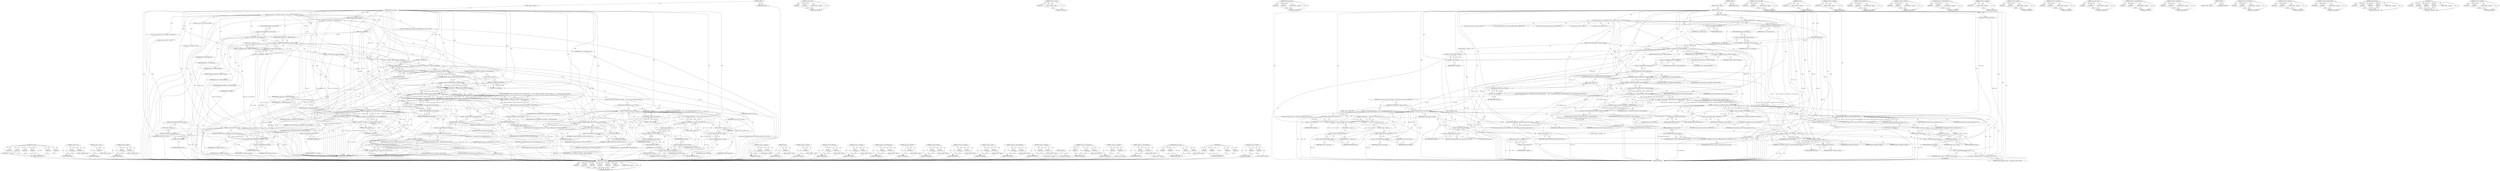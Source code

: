 digraph "&lt;operator&gt;.logicalOr" {
vulnerable_277 [label=<(METHOD,nlmsg_parse)>];
vulnerable_278 [label=<(PARAM,p1)>];
vulnerable_279 [label=<(PARAM,p2)>];
vulnerable_280 [label=<(PARAM,p3)>];
vulnerable_281 [label=<(PARAM,p4)>];
vulnerable_282 [label=<(PARAM,p5)>];
vulnerable_283 [label=<(PARAM,p6)>];
vulnerable_284 [label=<(BLOCK,&lt;empty&gt;,&lt;empty&gt;)>];
vulnerable_285 [label=<(METHOD_RETURN,ANY)>];
vulnerable_255 [label=<(METHOD,&lt;operator&gt;.and)>];
vulnerable_256 [label=<(PARAM,p1)>];
vulnerable_257 [label=<(PARAM,p2)>];
vulnerable_258 [label=<(BLOCK,&lt;empty&gt;,&lt;empty&gt;)>];
vulnerable_259 [label=<(METHOD_RETURN,ANY)>];
vulnerable_208 [label=<(METHOD,&lt;operator&gt;.minus)>];
vulnerable_209 [label=<(PARAM,p1)>];
vulnerable_210 [label=<(BLOCK,&lt;empty&gt;,&lt;empty&gt;)>];
vulnerable_211 [label=<(METHOD_RETURN,ANY)>];
vulnerable_230 [label=<(METHOD,netlink_net_capable)>];
vulnerable_231 [label=<(PARAM,p1)>];
vulnerable_232 [label=<(PARAM,p2)>];
vulnerable_233 [label=<(BLOCK,&lt;empty&gt;,&lt;empty&gt;)>];
vulnerable_234 [label=<(METHOD_RETURN,ANY)>];
vulnerable_6 [label=<(METHOD,&lt;global&gt;)<SUB>1</SUB>>];
vulnerable_7 [label=<(BLOCK,&lt;empty&gt;,&lt;empty&gt;)<SUB>1</SUB>>];
vulnerable_8 [label=<(METHOD,xfrm_user_rcv_msg)<SUB>1</SUB>>];
vulnerable_9 [label=<(PARAM,struct sk_buff *skb)<SUB>1</SUB>>];
vulnerable_10 [label=<(PARAM,struct nlmsghdr *nlh)<SUB>1</SUB>>];
vulnerable_11 [label=<(PARAM,struct netlink_ext_ack *extack)<SUB>2</SUB>>];
vulnerable_12 [label=<(BLOCK,{
	struct net *net = sock_net(skb-&gt;sk);
	struct...,{
	struct net *net = sock_net(skb-&gt;sk);
	struct...)<SUB>3</SUB>>];
vulnerable_13 [label="<(LOCAL,struct net* net: net*)<SUB>4</SUB>>"];
vulnerable_14 [label=<(&lt;operator&gt;.assignment,*net = sock_net(skb-&gt;sk))<SUB>4</SUB>>];
vulnerable_15 [label=<(IDENTIFIER,net,*net = sock_net(skb-&gt;sk))<SUB>4</SUB>>];
vulnerable_16 [label=<(sock_net,sock_net(skb-&gt;sk))<SUB>4</SUB>>];
vulnerable_17 [label=<(&lt;operator&gt;.indirectFieldAccess,skb-&gt;sk)<SUB>4</SUB>>];
vulnerable_18 [label=<(IDENTIFIER,skb,sock_net(skb-&gt;sk))<SUB>4</SUB>>];
vulnerable_19 [label=<(FIELD_IDENTIFIER,sk,sk)<SUB>4</SUB>>];
vulnerable_20 [label="<(LOCAL,nlattr *[XFRMA_MAX+1] attrs: nlattr *[XFRMA_MAX+1])<SUB>5</SUB>>"];
vulnerable_21 [label="<(LOCAL,const struct xfrm_link* link: xfrm_link*)<SUB>6</SUB>>"];
vulnerable_22 [label="<(LOCAL,int type: int)<SUB>7</SUB>>"];
vulnerable_23 [label="<(LOCAL,int err: int)<SUB>7</SUB>>"];
vulnerable_24 [label=<(&lt;operator&gt;.assignment,type = nlh-&gt;nlmsg_type)<SUB>14</SUB>>];
vulnerable_25 [label=<(IDENTIFIER,type,type = nlh-&gt;nlmsg_type)<SUB>14</SUB>>];
vulnerable_26 [label=<(&lt;operator&gt;.indirectFieldAccess,nlh-&gt;nlmsg_type)<SUB>14</SUB>>];
vulnerable_27 [label=<(IDENTIFIER,nlh,type = nlh-&gt;nlmsg_type)<SUB>14</SUB>>];
vulnerable_28 [label=<(FIELD_IDENTIFIER,nlmsg_type,nlmsg_type)<SUB>14</SUB>>];
vulnerable_29 [label=<(CONTROL_STRUCTURE,IF,if (type &gt; XFRM_MSG_MAX))<SUB>15</SUB>>];
vulnerable_30 [label=<(&lt;operator&gt;.greaterThan,type &gt; XFRM_MSG_MAX)<SUB>15</SUB>>];
vulnerable_31 [label=<(IDENTIFIER,type,type &gt; XFRM_MSG_MAX)<SUB>15</SUB>>];
vulnerable_32 [label=<(IDENTIFIER,XFRM_MSG_MAX,type &gt; XFRM_MSG_MAX)<SUB>15</SUB>>];
vulnerable_33 [label=<(BLOCK,&lt;empty&gt;,&lt;empty&gt;)<SUB>16</SUB>>];
vulnerable_34 [label=<(RETURN,return -EINVAL;,return -EINVAL;)<SUB>16</SUB>>];
vulnerable_35 [label=<(&lt;operator&gt;.minus,-EINVAL)<SUB>16</SUB>>];
vulnerable_36 [label=<(IDENTIFIER,EINVAL,-EINVAL)<SUB>16</SUB>>];
vulnerable_37 [label=<(&lt;operator&gt;.assignmentMinus,type -= XFRM_MSG_BASE)<SUB>18</SUB>>];
vulnerable_38 [label=<(IDENTIFIER,type,type -= XFRM_MSG_BASE)<SUB>18</SUB>>];
vulnerable_39 [label=<(IDENTIFIER,XFRM_MSG_BASE,type -= XFRM_MSG_BASE)<SUB>18</SUB>>];
vulnerable_40 [label=<(&lt;operator&gt;.assignment,link = &amp;xfrm_dispatch[type])<SUB>19</SUB>>];
vulnerable_41 [label=<(IDENTIFIER,link,link = &amp;xfrm_dispatch[type])<SUB>19</SUB>>];
vulnerable_42 [label=<(&lt;operator&gt;.addressOf,&amp;xfrm_dispatch[type])<SUB>19</SUB>>];
vulnerable_43 [label=<(&lt;operator&gt;.indirectIndexAccess,xfrm_dispatch[type])<SUB>19</SUB>>];
vulnerable_44 [label=<(IDENTIFIER,xfrm_dispatch,link = &amp;xfrm_dispatch[type])<SUB>19</SUB>>];
vulnerable_45 [label=<(IDENTIFIER,type,link = &amp;xfrm_dispatch[type])<SUB>19</SUB>>];
vulnerable_46 [label=<(CONTROL_STRUCTURE,IF,if (!netlink_net_capable(skb, CAP_NET_ADMIN)))<SUB>22</SUB>>];
vulnerable_47 [label=<(&lt;operator&gt;.logicalNot,!netlink_net_capable(skb, CAP_NET_ADMIN))<SUB>22</SUB>>];
vulnerable_48 [label=<(netlink_net_capable,netlink_net_capable(skb, CAP_NET_ADMIN))<SUB>22</SUB>>];
vulnerable_49 [label=<(IDENTIFIER,skb,netlink_net_capable(skb, CAP_NET_ADMIN))<SUB>22</SUB>>];
vulnerable_50 [label=<(IDENTIFIER,CAP_NET_ADMIN,netlink_net_capable(skb, CAP_NET_ADMIN))<SUB>22</SUB>>];
vulnerable_51 [label=<(BLOCK,&lt;empty&gt;,&lt;empty&gt;)<SUB>23</SUB>>];
vulnerable_52 [label=<(RETURN,return -EPERM;,return -EPERM;)<SUB>23</SUB>>];
vulnerable_53 [label=<(&lt;operator&gt;.minus,-EPERM)<SUB>23</SUB>>];
vulnerable_54 [label=<(IDENTIFIER,EPERM,-EPERM)<SUB>23</SUB>>];
vulnerable_55 [label=<(CONTROL_STRUCTURE,IF,if ((type == (XFRM_MSG_GETSA - XFRM_MSG_BASE) ||
	     type == (XFRM_MSG_GETPOLICY - XFRM_MSG_BASE)) &amp;&amp;
	    (nlh-&gt;nlmsg_flags &amp; NLM_F_DUMP)))<SUB>25</SUB>>];
vulnerable_56 [label=<(&lt;operator&gt;.logicalAnd,(type == (XFRM_MSG_GETSA - XFRM_MSG_BASE) ||
	 ...)<SUB>25</SUB>>];
vulnerable_57 [label=<(&lt;operator&gt;.logicalOr,type == (XFRM_MSG_GETSA - XFRM_MSG_BASE) ||
	  ...)<SUB>25</SUB>>];
vulnerable_58 [label=<(&lt;operator&gt;.equals,type == (XFRM_MSG_GETSA - XFRM_MSG_BASE))<SUB>25</SUB>>];
vulnerable_59 [label=<(IDENTIFIER,type,type == (XFRM_MSG_GETSA - XFRM_MSG_BASE))<SUB>25</SUB>>];
vulnerable_60 [label=<(&lt;operator&gt;.subtraction,XFRM_MSG_GETSA - XFRM_MSG_BASE)<SUB>25</SUB>>];
vulnerable_61 [label=<(IDENTIFIER,XFRM_MSG_GETSA,XFRM_MSG_GETSA - XFRM_MSG_BASE)<SUB>25</SUB>>];
vulnerable_62 [label=<(IDENTIFIER,XFRM_MSG_BASE,XFRM_MSG_GETSA - XFRM_MSG_BASE)<SUB>25</SUB>>];
vulnerable_63 [label=<(&lt;operator&gt;.equals,type == (XFRM_MSG_GETPOLICY - XFRM_MSG_BASE))<SUB>26</SUB>>];
vulnerable_64 [label=<(IDENTIFIER,type,type == (XFRM_MSG_GETPOLICY - XFRM_MSG_BASE))<SUB>26</SUB>>];
vulnerable_65 [label=<(&lt;operator&gt;.subtraction,XFRM_MSG_GETPOLICY - XFRM_MSG_BASE)<SUB>26</SUB>>];
vulnerable_66 [label=<(IDENTIFIER,XFRM_MSG_GETPOLICY,XFRM_MSG_GETPOLICY - XFRM_MSG_BASE)<SUB>26</SUB>>];
vulnerable_67 [label=<(IDENTIFIER,XFRM_MSG_BASE,XFRM_MSG_GETPOLICY - XFRM_MSG_BASE)<SUB>26</SUB>>];
vulnerable_68 [label=<(&lt;operator&gt;.and,nlh-&gt;nlmsg_flags &amp; NLM_F_DUMP)<SUB>27</SUB>>];
vulnerable_69 [label=<(&lt;operator&gt;.indirectFieldAccess,nlh-&gt;nlmsg_flags)<SUB>27</SUB>>];
vulnerable_70 [label=<(IDENTIFIER,nlh,nlh-&gt;nlmsg_flags &amp; NLM_F_DUMP)<SUB>27</SUB>>];
vulnerable_71 [label=<(FIELD_IDENTIFIER,nlmsg_flags,nlmsg_flags)<SUB>27</SUB>>];
vulnerable_72 [label=<(IDENTIFIER,NLM_F_DUMP,nlh-&gt;nlmsg_flags &amp; NLM_F_DUMP)<SUB>27</SUB>>];
vulnerable_73 [label=<(BLOCK,{
		if (link-&gt;dump == NULL)
			return -EINVAL;
...,{
		if (link-&gt;dump == NULL)
			return -EINVAL;
...)<SUB>27</SUB>>];
vulnerable_74 [label=<(CONTROL_STRUCTURE,IF,if (link-&gt;dump == NULL))<SUB>28</SUB>>];
vulnerable_75 [label=<(&lt;operator&gt;.equals,link-&gt;dump == NULL)<SUB>28</SUB>>];
vulnerable_76 [label=<(&lt;operator&gt;.indirectFieldAccess,link-&gt;dump)<SUB>28</SUB>>];
vulnerable_77 [label=<(IDENTIFIER,link,link-&gt;dump == NULL)<SUB>28</SUB>>];
vulnerable_78 [label=<(FIELD_IDENTIFIER,dump,dump)<SUB>28</SUB>>];
vulnerable_79 [label=<(IDENTIFIER,NULL,link-&gt;dump == NULL)<SUB>28</SUB>>];
vulnerable_80 [label=<(BLOCK,&lt;empty&gt;,&lt;empty&gt;)<SUB>29</SUB>>];
vulnerable_81 [label=<(RETURN,return -EINVAL;,return -EINVAL;)<SUB>29</SUB>>];
vulnerable_82 [label=<(&lt;operator&gt;.minus,-EINVAL)<SUB>29</SUB>>];
vulnerable_83 [label=<(IDENTIFIER,EINVAL,-EINVAL)<SUB>29</SUB>>];
vulnerable_84 [label=<(BLOCK,{
 			struct netlink_dump_control c = {
 				.d...,{
 			struct netlink_dump_control c = {
 				.d...)<SUB>31</SUB>>];
vulnerable_85 [label="<(LOCAL,struct netlink_dump_control c: netlink_dump_control)<SUB>32</SUB>>"];
vulnerable_86 [label=<(&lt;operator&gt;.assignment,c = {
 				.dump = link-&gt;dump,
 				.done = lin...)<SUB>32</SUB>>];
vulnerable_87 [label=<(IDENTIFIER,c,c = {
 				.dump = link-&gt;dump,
 				.done = lin...)<SUB>32</SUB>>];
vulnerable_88 [label=<(&lt;operator&gt;.arrayInitializer,{
 				.dump = link-&gt;dump,
 				.done = link-&gt;d...)<SUB>32</SUB>>];
vulnerable_89 [label=<(BLOCK,&lt;empty&gt;,&lt;empty&gt;)<SUB>33</SUB>>];
vulnerable_90 [label=<(&lt;operator&gt;.assignment,.dump = link-&gt;dump)<SUB>33</SUB>>];
vulnerable_91 [label=<(IDENTIFIER,dump,.dump = link-&gt;dump)<SUB>33</SUB>>];
vulnerable_92 [label=<(&lt;operator&gt;.indirectFieldAccess,link-&gt;dump)<SUB>33</SUB>>];
vulnerable_93 [label=<(IDENTIFIER,link,.dump = link-&gt;dump)<SUB>33</SUB>>];
vulnerable_94 [label=<(FIELD_IDENTIFIER,dump,dump)<SUB>33</SUB>>];
vulnerable_95 [label=<(BLOCK,&lt;empty&gt;,&lt;empty&gt;)<SUB>34</SUB>>];
vulnerable_96 [label=<(&lt;operator&gt;.assignment,.done = link-&gt;done)<SUB>34</SUB>>];
vulnerable_97 [label=<(IDENTIFIER,done,.done = link-&gt;done)<SUB>34</SUB>>];
vulnerable_98 [label=<(&lt;operator&gt;.indirectFieldAccess,link-&gt;done)<SUB>34</SUB>>];
vulnerable_99 [label=<(IDENTIFIER,link,.done = link-&gt;done)<SUB>34</SUB>>];
vulnerable_100 [label=<(FIELD_IDENTIFIER,done,done)<SUB>34</SUB>>];
vulnerable_101 [label=<(RETURN,return netlink_dump_start(net-&gt;xfrm.nlsk, skb, ...,return netlink_dump_start(net-&gt;xfrm.nlsk, skb, ...)<SUB>36</SUB>>];
vulnerable_102 [label=<(netlink_dump_start,netlink_dump_start(net-&gt;xfrm.nlsk, skb, nlh, &amp;c))<SUB>36</SUB>>];
vulnerable_103 [label=<(&lt;operator&gt;.fieldAccess,net-&gt;xfrm.nlsk)<SUB>36</SUB>>];
vulnerable_104 [label=<(&lt;operator&gt;.indirectFieldAccess,net-&gt;xfrm)<SUB>36</SUB>>];
vulnerable_105 [label=<(IDENTIFIER,net,netlink_dump_start(net-&gt;xfrm.nlsk, skb, nlh, &amp;c))<SUB>36</SUB>>];
vulnerable_106 [label=<(FIELD_IDENTIFIER,xfrm,xfrm)<SUB>36</SUB>>];
vulnerable_107 [label=<(FIELD_IDENTIFIER,nlsk,nlsk)<SUB>36</SUB>>];
vulnerable_108 [label=<(IDENTIFIER,skb,netlink_dump_start(net-&gt;xfrm.nlsk, skb, nlh, &amp;c))<SUB>36</SUB>>];
vulnerable_109 [label=<(IDENTIFIER,nlh,netlink_dump_start(net-&gt;xfrm.nlsk, skb, nlh, &amp;c))<SUB>36</SUB>>];
vulnerable_110 [label=<(&lt;operator&gt;.addressOf,&amp;c)<SUB>36</SUB>>];
vulnerable_111 [label=<(IDENTIFIER,c,netlink_dump_start(net-&gt;xfrm.nlsk, skb, nlh, &amp;c))<SUB>36</SUB>>];
vulnerable_112 [label=<(&lt;operator&gt;.assignment,err = nlmsg_parse(nlh, xfrm_msg_min[type], attr...)<SUB>40</SUB>>];
vulnerable_113 [label=<(IDENTIFIER,err,err = nlmsg_parse(nlh, xfrm_msg_min[type], attr...)<SUB>40</SUB>>];
vulnerable_114 [label=<(nlmsg_parse,nlmsg_parse(nlh, xfrm_msg_min[type], attrs,
			...)<SUB>40</SUB>>];
vulnerable_115 [label=<(IDENTIFIER,nlh,nlmsg_parse(nlh, xfrm_msg_min[type], attrs,
			...)<SUB>40</SUB>>];
vulnerable_116 [label=<(&lt;operator&gt;.indirectIndexAccess,xfrm_msg_min[type])<SUB>40</SUB>>];
vulnerable_117 [label=<(IDENTIFIER,xfrm_msg_min,nlmsg_parse(nlh, xfrm_msg_min[type], attrs,
			...)<SUB>40</SUB>>];
vulnerable_118 [label=<(IDENTIFIER,type,nlmsg_parse(nlh, xfrm_msg_min[type], attrs,
			...)<SUB>40</SUB>>];
vulnerable_119 [label=<(IDENTIFIER,attrs,nlmsg_parse(nlh, xfrm_msg_min[type], attrs,
			...)<SUB>40</SUB>>];
vulnerable_120 [label="<(&lt;operator&gt;.conditional,link-&gt;nla_max ? : XFRMA_MAX)<SUB>41</SUB>>"];
vulnerable_121 [label=<(&lt;operator&gt;.indirectFieldAccess,link-&gt;nla_max)<SUB>41</SUB>>];
vulnerable_122 [label="<(IDENTIFIER,link,link-&gt;nla_max ? : XFRMA_MAX)<SUB>41</SUB>>"];
vulnerable_123 [label=<(FIELD_IDENTIFIER,nla_max,nla_max)<SUB>41</SUB>>];
vulnerable_124 [label="<(IDENTIFIER,XFRMA_MAX,link-&gt;nla_max ? : XFRMA_MAX)<SUB>41</SUB>>"];
vulnerable_125 [label="<(&lt;operator&gt;.conditional,link-&gt;nla_pol ? : xfrma_policy)<SUB>42</SUB>>"];
vulnerable_126 [label=<(&lt;operator&gt;.indirectFieldAccess,link-&gt;nla_pol)<SUB>42</SUB>>];
vulnerable_127 [label="<(IDENTIFIER,link,link-&gt;nla_pol ? : xfrma_policy)<SUB>42</SUB>>"];
vulnerable_128 [label=<(FIELD_IDENTIFIER,nla_pol,nla_pol)<SUB>42</SUB>>];
vulnerable_129 [label="<(IDENTIFIER,xfrma_policy,link-&gt;nla_pol ? : xfrma_policy)<SUB>42</SUB>>"];
vulnerable_130 [label=<(IDENTIFIER,extack,nlmsg_parse(nlh, xfrm_msg_min[type], attrs,
			...)<SUB>42</SUB>>];
vulnerable_131 [label=<(CONTROL_STRUCTURE,IF,if (err &lt; 0))<SUB>43</SUB>>];
vulnerable_132 [label=<(&lt;operator&gt;.lessThan,err &lt; 0)<SUB>43</SUB>>];
vulnerable_133 [label=<(IDENTIFIER,err,err &lt; 0)<SUB>43</SUB>>];
vulnerable_134 [label=<(LITERAL,0,err &lt; 0)<SUB>43</SUB>>];
vulnerable_135 [label=<(BLOCK,&lt;empty&gt;,&lt;empty&gt;)<SUB>44</SUB>>];
vulnerable_136 [label=<(RETURN,return err;,return err;)<SUB>44</SUB>>];
vulnerable_137 [label=<(IDENTIFIER,err,return err;)<SUB>44</SUB>>];
vulnerable_138 [label=<(CONTROL_STRUCTURE,IF,if (link-&gt;doit == NULL))<SUB>46</SUB>>];
vulnerable_139 [label=<(&lt;operator&gt;.equals,link-&gt;doit == NULL)<SUB>46</SUB>>];
vulnerable_140 [label=<(&lt;operator&gt;.indirectFieldAccess,link-&gt;doit)<SUB>46</SUB>>];
vulnerable_141 [label=<(IDENTIFIER,link,link-&gt;doit == NULL)<SUB>46</SUB>>];
vulnerable_142 [label=<(FIELD_IDENTIFIER,doit,doit)<SUB>46</SUB>>];
vulnerable_143 [label=<(IDENTIFIER,NULL,link-&gt;doit == NULL)<SUB>46</SUB>>];
vulnerable_144 [label=<(BLOCK,&lt;empty&gt;,&lt;empty&gt;)<SUB>47</SUB>>];
vulnerable_145 [label=<(RETURN,return -EINVAL;,return -EINVAL;)<SUB>47</SUB>>];
vulnerable_146 [label=<(&lt;operator&gt;.minus,-EINVAL)<SUB>47</SUB>>];
vulnerable_147 [label=<(IDENTIFIER,EINVAL,-EINVAL)<SUB>47</SUB>>];
vulnerable_148 [label=<(RETURN,return link-&gt;doit(skb, nlh, attrs);,return link-&gt;doit(skb, nlh, attrs);)<SUB>49</SUB>>];
vulnerable_149 [label=<(doit,link-&gt;doit(skb, nlh, attrs))<SUB>49</SUB>>];
vulnerable_150 [label=<(&lt;operator&gt;.indirectFieldAccess,link-&gt;doit)<SUB>49</SUB>>];
vulnerable_151 [label=<(IDENTIFIER,link,link-&gt;doit(skb, nlh, attrs))<SUB>49</SUB>>];
vulnerable_152 [label=<(FIELD_IDENTIFIER,doit,doit)<SUB>49</SUB>>];
vulnerable_153 [label=<(IDENTIFIER,skb,link-&gt;doit(skb, nlh, attrs))<SUB>49</SUB>>];
vulnerable_154 [label=<(IDENTIFIER,nlh,link-&gt;doit(skb, nlh, attrs))<SUB>49</SUB>>];
vulnerable_155 [label=<(IDENTIFIER,attrs,link-&gt;doit(skb, nlh, attrs))<SUB>49</SUB>>];
vulnerable_156 [label=<(METHOD_RETURN,int)<SUB>1</SUB>>];
vulnerable_158 [label=<(METHOD_RETURN,ANY)<SUB>1</SUB>>];
vulnerable_235 [label=<(METHOD,&lt;operator&gt;.logicalAnd)>];
vulnerable_236 [label=<(PARAM,p1)>];
vulnerable_237 [label=<(PARAM,p2)>];
vulnerable_238 [label=<(BLOCK,&lt;empty&gt;,&lt;empty&gt;)>];
vulnerable_239 [label=<(METHOD_RETURN,ANY)>];
vulnerable_194 [label=<(METHOD,sock_net)>];
vulnerable_195 [label=<(PARAM,p1)>];
vulnerable_196 [label=<(BLOCK,&lt;empty&gt;,&lt;empty&gt;)>];
vulnerable_197 [label=<(METHOD_RETURN,ANY)>];
vulnerable_226 [label=<(METHOD,&lt;operator&gt;.logicalNot)>];
vulnerable_227 [label=<(PARAM,p1)>];
vulnerable_228 [label=<(BLOCK,&lt;empty&gt;,&lt;empty&gt;)>];
vulnerable_229 [label=<(METHOD_RETURN,ANY)>];
vulnerable_272 [label=<(METHOD,&lt;operator&gt;.fieldAccess)>];
vulnerable_273 [label=<(PARAM,p1)>];
vulnerable_274 [label=<(PARAM,p2)>];
vulnerable_275 [label=<(BLOCK,&lt;empty&gt;,&lt;empty&gt;)>];
vulnerable_276 [label=<(METHOD_RETURN,ANY)>];
vulnerable_286 [label=<(METHOD,&lt;operator&gt;.conditional)>];
vulnerable_287 [label=<(PARAM,p1)>];
vulnerable_288 [label=<(PARAM,p2)>];
vulnerable_289 [label=<(BLOCK,&lt;empty&gt;,&lt;empty&gt;)>];
vulnerable_290 [label=<(METHOD_RETURN,ANY)>];
vulnerable_221 [label=<(METHOD,&lt;operator&gt;.indirectIndexAccess)>];
vulnerable_222 [label=<(PARAM,p1)>];
vulnerable_223 [label=<(PARAM,p2)>];
vulnerable_224 [label=<(BLOCK,&lt;empty&gt;,&lt;empty&gt;)>];
vulnerable_225 [label=<(METHOD_RETURN,ANY)>];
vulnerable_217 [label=<(METHOD,&lt;operator&gt;.addressOf)>];
vulnerable_218 [label=<(PARAM,p1)>];
vulnerable_219 [label=<(BLOCK,&lt;empty&gt;,&lt;empty&gt;)>];
vulnerable_220 [label=<(METHOD_RETURN,ANY)>];
vulnerable_291 [label=<(METHOD,&lt;operator&gt;.lessThan)>];
vulnerable_292 [label=<(PARAM,p1)>];
vulnerable_293 [label=<(PARAM,p2)>];
vulnerable_294 [label=<(BLOCK,&lt;empty&gt;,&lt;empty&gt;)>];
vulnerable_295 [label=<(METHOD_RETURN,ANY)>];
vulnerable_203 [label=<(METHOD,&lt;operator&gt;.greaterThan)>];
vulnerable_204 [label=<(PARAM,p1)>];
vulnerable_205 [label=<(PARAM,p2)>];
vulnerable_206 [label=<(BLOCK,&lt;empty&gt;,&lt;empty&gt;)>];
vulnerable_207 [label=<(METHOD_RETURN,ANY)>];
vulnerable_245 [label=<(METHOD,&lt;operator&gt;.equals)>];
vulnerable_246 [label=<(PARAM,p1)>];
vulnerable_247 [label=<(PARAM,p2)>];
vulnerable_248 [label=<(BLOCK,&lt;empty&gt;,&lt;empty&gt;)>];
vulnerable_249 [label=<(METHOD_RETURN,ANY)>];
vulnerable_198 [label=<(METHOD,&lt;operator&gt;.indirectFieldAccess)>];
vulnerable_199 [label=<(PARAM,p1)>];
vulnerable_200 [label=<(PARAM,p2)>];
vulnerable_201 [label=<(BLOCK,&lt;empty&gt;,&lt;empty&gt;)>];
vulnerable_202 [label=<(METHOD_RETURN,ANY)>];
vulnerable_189 [label=<(METHOD,&lt;operator&gt;.assignment)>];
vulnerable_190 [label=<(PARAM,p1)>];
vulnerable_191 [label=<(PARAM,p2)>];
vulnerable_192 [label=<(BLOCK,&lt;empty&gt;,&lt;empty&gt;)>];
vulnerable_193 [label=<(METHOD_RETURN,ANY)>];
vulnerable_183 [label=<(METHOD,&lt;global&gt;)<SUB>1</SUB>>];
vulnerable_184 [label=<(BLOCK,&lt;empty&gt;,&lt;empty&gt;)>];
vulnerable_185 [label=<(METHOD_RETURN,ANY)>];
vulnerable_260 [label=<(METHOD,&lt;operator&gt;.arrayInitializer)>];
vulnerable_261 [label=<(PARAM,p1)>];
vulnerable_262 [label=<(PARAM,p2)>];
vulnerable_263 [label=<(BLOCK,&lt;empty&gt;,&lt;empty&gt;)>];
vulnerable_264 [label=<(METHOD_RETURN,ANY)>];
vulnerable_250 [label=<(METHOD,&lt;operator&gt;.subtraction)>];
vulnerable_251 [label=<(PARAM,p1)>];
vulnerable_252 [label=<(PARAM,p2)>];
vulnerable_253 [label=<(BLOCK,&lt;empty&gt;,&lt;empty&gt;)>];
vulnerable_254 [label=<(METHOD_RETURN,ANY)>];
vulnerable_212 [label=<(METHOD,&lt;operator&gt;.assignmentMinus)>];
vulnerable_213 [label=<(PARAM,p1)>];
vulnerable_214 [label=<(PARAM,p2)>];
vulnerable_215 [label=<(BLOCK,&lt;empty&gt;,&lt;empty&gt;)>];
vulnerable_216 [label=<(METHOD_RETURN,ANY)>];
vulnerable_265 [label=<(METHOD,netlink_dump_start)>];
vulnerable_266 [label=<(PARAM,p1)>];
vulnerable_267 [label=<(PARAM,p2)>];
vulnerable_268 [label=<(PARAM,p3)>];
vulnerable_269 [label=<(PARAM,p4)>];
vulnerable_270 [label=<(BLOCK,&lt;empty&gt;,&lt;empty&gt;)>];
vulnerable_271 [label=<(METHOD_RETURN,ANY)>];
vulnerable_296 [label=<(METHOD,doit)>];
vulnerable_297 [label=<(PARAM,p1)>];
vulnerable_298 [label=<(PARAM,p2)>];
vulnerable_299 [label=<(PARAM,p3)>];
vulnerable_300 [label=<(PARAM,p4)>];
vulnerable_301 [label=<(BLOCK,&lt;empty&gt;,&lt;empty&gt;)>];
vulnerable_302 [label=<(METHOD_RETURN,ANY)>];
vulnerable_240 [label=<(METHOD,&lt;operator&gt;.logicalOr)>];
vulnerable_241 [label=<(PARAM,p1)>];
vulnerable_242 [label=<(PARAM,p2)>];
vulnerable_243 [label=<(BLOCK,&lt;empty&gt;,&lt;empty&gt;)>];
vulnerable_244 [label=<(METHOD_RETURN,ANY)>];
fixed_284 [label=<(METHOD,nlmsg_parse)>];
fixed_285 [label=<(PARAM,p1)>];
fixed_286 [label=<(PARAM,p2)>];
fixed_287 [label=<(PARAM,p3)>];
fixed_288 [label=<(PARAM,p4)>];
fixed_289 [label=<(PARAM,p5)>];
fixed_290 [label=<(PARAM,p6)>];
fixed_291 [label=<(BLOCK,&lt;empty&gt;,&lt;empty&gt;)>];
fixed_292 [label=<(METHOD_RETURN,ANY)>];
fixed_261 [label=<(METHOD,&lt;operator&gt;.and)>];
fixed_262 [label=<(PARAM,p1)>];
fixed_263 [label=<(PARAM,p2)>];
fixed_264 [label=<(BLOCK,&lt;empty&gt;,&lt;empty&gt;)>];
fixed_265 [label=<(METHOD_RETURN,ANY)>];
fixed_214 [label=<(METHOD,&lt;operator&gt;.minus)>];
fixed_215 [label=<(PARAM,p1)>];
fixed_216 [label=<(BLOCK,&lt;empty&gt;,&lt;empty&gt;)>];
fixed_217 [label=<(METHOD_RETURN,ANY)>];
fixed_236 [label=<(METHOD,netlink_net_capable)>];
fixed_237 [label=<(PARAM,p1)>];
fixed_238 [label=<(PARAM,p2)>];
fixed_239 [label=<(BLOCK,&lt;empty&gt;,&lt;empty&gt;)>];
fixed_240 [label=<(METHOD_RETURN,ANY)>];
fixed_6 [label=<(METHOD,&lt;global&gt;)<SUB>1</SUB>>];
fixed_7 [label=<(BLOCK,&lt;empty&gt;,&lt;empty&gt;)<SUB>1</SUB>>];
fixed_8 [label=<(METHOD,xfrm_user_rcv_msg)<SUB>1</SUB>>];
fixed_9 [label=<(PARAM,struct sk_buff *skb)<SUB>1</SUB>>];
fixed_10 [label=<(PARAM,struct nlmsghdr *nlh)<SUB>1</SUB>>];
fixed_11 [label=<(PARAM,struct netlink_ext_ack *extack)<SUB>2</SUB>>];
fixed_12 [label=<(BLOCK,{
	struct net *net = sock_net(skb-&gt;sk);
	struct...,{
	struct net *net = sock_net(skb-&gt;sk);
	struct...)<SUB>3</SUB>>];
fixed_13 [label="<(LOCAL,struct net* net: net*)<SUB>4</SUB>>"];
fixed_14 [label=<(&lt;operator&gt;.assignment,*net = sock_net(skb-&gt;sk))<SUB>4</SUB>>];
fixed_15 [label=<(IDENTIFIER,net,*net = sock_net(skb-&gt;sk))<SUB>4</SUB>>];
fixed_16 [label=<(sock_net,sock_net(skb-&gt;sk))<SUB>4</SUB>>];
fixed_17 [label=<(&lt;operator&gt;.indirectFieldAccess,skb-&gt;sk)<SUB>4</SUB>>];
fixed_18 [label=<(IDENTIFIER,skb,sock_net(skb-&gt;sk))<SUB>4</SUB>>];
fixed_19 [label=<(FIELD_IDENTIFIER,sk,sk)<SUB>4</SUB>>];
fixed_20 [label="<(LOCAL,nlattr *[XFRMA_MAX+1] attrs: nlattr *[XFRMA_MAX+1])<SUB>5</SUB>>"];
fixed_21 [label="<(LOCAL,const struct xfrm_link* link: xfrm_link*)<SUB>6</SUB>>"];
fixed_22 [label="<(LOCAL,int type: int)<SUB>7</SUB>>"];
fixed_23 [label="<(LOCAL,int err: int)<SUB>7</SUB>>"];
fixed_24 [label=<(&lt;operator&gt;.assignment,type = nlh-&gt;nlmsg_type)<SUB>14</SUB>>];
fixed_25 [label=<(IDENTIFIER,type,type = nlh-&gt;nlmsg_type)<SUB>14</SUB>>];
fixed_26 [label=<(&lt;operator&gt;.indirectFieldAccess,nlh-&gt;nlmsg_type)<SUB>14</SUB>>];
fixed_27 [label=<(IDENTIFIER,nlh,type = nlh-&gt;nlmsg_type)<SUB>14</SUB>>];
fixed_28 [label=<(FIELD_IDENTIFIER,nlmsg_type,nlmsg_type)<SUB>14</SUB>>];
fixed_29 [label=<(CONTROL_STRUCTURE,IF,if (type &gt; XFRM_MSG_MAX))<SUB>15</SUB>>];
fixed_30 [label=<(&lt;operator&gt;.greaterThan,type &gt; XFRM_MSG_MAX)<SUB>15</SUB>>];
fixed_31 [label=<(IDENTIFIER,type,type &gt; XFRM_MSG_MAX)<SUB>15</SUB>>];
fixed_32 [label=<(IDENTIFIER,XFRM_MSG_MAX,type &gt; XFRM_MSG_MAX)<SUB>15</SUB>>];
fixed_33 [label=<(BLOCK,&lt;empty&gt;,&lt;empty&gt;)<SUB>16</SUB>>];
fixed_34 [label=<(RETURN,return -EINVAL;,return -EINVAL;)<SUB>16</SUB>>];
fixed_35 [label=<(&lt;operator&gt;.minus,-EINVAL)<SUB>16</SUB>>];
fixed_36 [label=<(IDENTIFIER,EINVAL,-EINVAL)<SUB>16</SUB>>];
fixed_37 [label=<(&lt;operator&gt;.assignmentMinus,type -= XFRM_MSG_BASE)<SUB>18</SUB>>];
fixed_38 [label=<(IDENTIFIER,type,type -= XFRM_MSG_BASE)<SUB>18</SUB>>];
fixed_39 [label=<(IDENTIFIER,XFRM_MSG_BASE,type -= XFRM_MSG_BASE)<SUB>18</SUB>>];
fixed_40 [label=<(&lt;operator&gt;.assignment,link = &amp;xfrm_dispatch[type])<SUB>19</SUB>>];
fixed_41 [label=<(IDENTIFIER,link,link = &amp;xfrm_dispatch[type])<SUB>19</SUB>>];
fixed_42 [label=<(&lt;operator&gt;.addressOf,&amp;xfrm_dispatch[type])<SUB>19</SUB>>];
fixed_43 [label=<(&lt;operator&gt;.indirectIndexAccess,xfrm_dispatch[type])<SUB>19</SUB>>];
fixed_44 [label=<(IDENTIFIER,xfrm_dispatch,link = &amp;xfrm_dispatch[type])<SUB>19</SUB>>];
fixed_45 [label=<(IDENTIFIER,type,link = &amp;xfrm_dispatch[type])<SUB>19</SUB>>];
fixed_46 [label=<(CONTROL_STRUCTURE,IF,if (!netlink_net_capable(skb, CAP_NET_ADMIN)))<SUB>22</SUB>>];
fixed_47 [label=<(&lt;operator&gt;.logicalNot,!netlink_net_capable(skb, CAP_NET_ADMIN))<SUB>22</SUB>>];
fixed_48 [label=<(netlink_net_capable,netlink_net_capable(skb, CAP_NET_ADMIN))<SUB>22</SUB>>];
fixed_49 [label=<(IDENTIFIER,skb,netlink_net_capable(skb, CAP_NET_ADMIN))<SUB>22</SUB>>];
fixed_50 [label=<(IDENTIFIER,CAP_NET_ADMIN,netlink_net_capable(skb, CAP_NET_ADMIN))<SUB>22</SUB>>];
fixed_51 [label=<(BLOCK,&lt;empty&gt;,&lt;empty&gt;)<SUB>23</SUB>>];
fixed_52 [label=<(RETURN,return -EPERM;,return -EPERM;)<SUB>23</SUB>>];
fixed_53 [label=<(&lt;operator&gt;.minus,-EPERM)<SUB>23</SUB>>];
fixed_54 [label=<(IDENTIFIER,EPERM,-EPERM)<SUB>23</SUB>>];
fixed_55 [label=<(CONTROL_STRUCTURE,IF,if ((type == (XFRM_MSG_GETSA - XFRM_MSG_BASE) ||
	     type == (XFRM_MSG_GETPOLICY - XFRM_MSG_BASE)) &amp;&amp;
	    (nlh-&gt;nlmsg_flags &amp; NLM_F_DUMP)))<SUB>25</SUB>>];
fixed_56 [label=<(&lt;operator&gt;.logicalAnd,(type == (XFRM_MSG_GETSA - XFRM_MSG_BASE) ||
	 ...)<SUB>25</SUB>>];
fixed_57 [label=<(&lt;operator&gt;.logicalOr,type == (XFRM_MSG_GETSA - XFRM_MSG_BASE) ||
	  ...)<SUB>25</SUB>>];
fixed_58 [label=<(&lt;operator&gt;.equals,type == (XFRM_MSG_GETSA - XFRM_MSG_BASE))<SUB>25</SUB>>];
fixed_59 [label=<(IDENTIFIER,type,type == (XFRM_MSG_GETSA - XFRM_MSG_BASE))<SUB>25</SUB>>];
fixed_60 [label=<(&lt;operator&gt;.subtraction,XFRM_MSG_GETSA - XFRM_MSG_BASE)<SUB>25</SUB>>];
fixed_61 [label=<(IDENTIFIER,XFRM_MSG_GETSA,XFRM_MSG_GETSA - XFRM_MSG_BASE)<SUB>25</SUB>>];
fixed_62 [label=<(IDENTIFIER,XFRM_MSG_BASE,XFRM_MSG_GETSA - XFRM_MSG_BASE)<SUB>25</SUB>>];
fixed_63 [label=<(&lt;operator&gt;.equals,type == (XFRM_MSG_GETPOLICY - XFRM_MSG_BASE))<SUB>26</SUB>>];
fixed_64 [label=<(IDENTIFIER,type,type == (XFRM_MSG_GETPOLICY - XFRM_MSG_BASE))<SUB>26</SUB>>];
fixed_65 [label=<(&lt;operator&gt;.subtraction,XFRM_MSG_GETPOLICY - XFRM_MSG_BASE)<SUB>26</SUB>>];
fixed_66 [label=<(IDENTIFIER,XFRM_MSG_GETPOLICY,XFRM_MSG_GETPOLICY - XFRM_MSG_BASE)<SUB>26</SUB>>];
fixed_67 [label=<(IDENTIFIER,XFRM_MSG_BASE,XFRM_MSG_GETPOLICY - XFRM_MSG_BASE)<SUB>26</SUB>>];
fixed_68 [label=<(&lt;operator&gt;.and,nlh-&gt;nlmsg_flags &amp; NLM_F_DUMP)<SUB>27</SUB>>];
fixed_69 [label=<(&lt;operator&gt;.indirectFieldAccess,nlh-&gt;nlmsg_flags)<SUB>27</SUB>>];
fixed_70 [label=<(IDENTIFIER,nlh,nlh-&gt;nlmsg_flags &amp; NLM_F_DUMP)<SUB>27</SUB>>];
fixed_71 [label=<(FIELD_IDENTIFIER,nlmsg_flags,nlmsg_flags)<SUB>27</SUB>>];
fixed_72 [label=<(IDENTIFIER,NLM_F_DUMP,nlh-&gt;nlmsg_flags &amp; NLM_F_DUMP)<SUB>27</SUB>>];
fixed_73 [label=<(BLOCK,{
		if (link-&gt;dump == NULL)
			return -EINVAL;
...,{
		if (link-&gt;dump == NULL)
			return -EINVAL;
...)<SUB>27</SUB>>];
fixed_74 [label=<(CONTROL_STRUCTURE,IF,if (link-&gt;dump == NULL))<SUB>28</SUB>>];
fixed_75 [label=<(&lt;operator&gt;.equals,link-&gt;dump == NULL)<SUB>28</SUB>>];
fixed_76 [label=<(&lt;operator&gt;.indirectFieldAccess,link-&gt;dump)<SUB>28</SUB>>];
fixed_77 [label=<(IDENTIFIER,link,link-&gt;dump == NULL)<SUB>28</SUB>>];
fixed_78 [label=<(FIELD_IDENTIFIER,dump,dump)<SUB>28</SUB>>];
fixed_79 [label=<(IDENTIFIER,NULL,link-&gt;dump == NULL)<SUB>28</SUB>>];
fixed_80 [label=<(BLOCK,&lt;empty&gt;,&lt;empty&gt;)<SUB>29</SUB>>];
fixed_81 [label=<(RETURN,return -EINVAL;,return -EINVAL;)<SUB>29</SUB>>];
fixed_82 [label=<(&lt;operator&gt;.minus,-EINVAL)<SUB>29</SUB>>];
fixed_83 [label=<(IDENTIFIER,EINVAL,-EINVAL)<SUB>29</SUB>>];
fixed_84 [label=<(BLOCK,{
 			struct netlink_dump_control c = {
				.st...,{
 			struct netlink_dump_control c = {
				.st...)<SUB>31</SUB>>];
fixed_85 [label="<(LOCAL,struct netlink_dump_control c: netlink_dump_control)<SUB>32</SUB>>"];
fixed_86 [label=<(&lt;operator&gt;.assignment,c = {
				.start = link-&gt;start,
 				.dump = li...)<SUB>32</SUB>>];
fixed_87 [label=<(IDENTIFIER,c,c = {
				.start = link-&gt;start,
 				.dump = li...)<SUB>32</SUB>>];
fixed_88 [label=<(&lt;operator&gt;.arrayInitializer,{
				.start = link-&gt;start,
 				.dump = link-&gt;...)<SUB>32</SUB>>];
fixed_89 [label=<(BLOCK,&lt;empty&gt;,&lt;empty&gt;)<SUB>33</SUB>>];
fixed_90 [label=<(&lt;operator&gt;.assignment,.start = link-&gt;start)<SUB>33</SUB>>];
fixed_91 [label=<(IDENTIFIER,start,.start = link-&gt;start)<SUB>33</SUB>>];
fixed_92 [label=<(&lt;operator&gt;.indirectFieldAccess,link-&gt;start)<SUB>33</SUB>>];
fixed_93 [label=<(IDENTIFIER,link,.start = link-&gt;start)<SUB>33</SUB>>];
fixed_94 [label=<(FIELD_IDENTIFIER,start,start)<SUB>33</SUB>>];
fixed_95 [label=<(BLOCK,&lt;empty&gt;,&lt;empty&gt;)<SUB>34</SUB>>];
fixed_96 [label=<(&lt;operator&gt;.assignment,.dump = link-&gt;dump)<SUB>34</SUB>>];
fixed_97 [label=<(IDENTIFIER,dump,.dump = link-&gt;dump)<SUB>34</SUB>>];
fixed_98 [label=<(&lt;operator&gt;.indirectFieldAccess,link-&gt;dump)<SUB>34</SUB>>];
fixed_99 [label=<(IDENTIFIER,link,.dump = link-&gt;dump)<SUB>34</SUB>>];
fixed_100 [label=<(FIELD_IDENTIFIER,dump,dump)<SUB>34</SUB>>];
fixed_101 [label=<(BLOCK,&lt;empty&gt;,&lt;empty&gt;)<SUB>35</SUB>>];
fixed_102 [label=<(&lt;operator&gt;.assignment,.done = link-&gt;done)<SUB>35</SUB>>];
fixed_103 [label=<(IDENTIFIER,done,.done = link-&gt;done)<SUB>35</SUB>>];
fixed_104 [label=<(&lt;operator&gt;.indirectFieldAccess,link-&gt;done)<SUB>35</SUB>>];
fixed_105 [label=<(IDENTIFIER,link,.done = link-&gt;done)<SUB>35</SUB>>];
fixed_106 [label=<(FIELD_IDENTIFIER,done,done)<SUB>35</SUB>>];
fixed_107 [label=<(RETURN,return netlink_dump_start(net-&gt;xfrm.nlsk, skb, ...,return netlink_dump_start(net-&gt;xfrm.nlsk, skb, ...)<SUB>37</SUB>>];
fixed_108 [label=<(netlink_dump_start,netlink_dump_start(net-&gt;xfrm.nlsk, skb, nlh, &amp;c))<SUB>37</SUB>>];
fixed_109 [label=<(&lt;operator&gt;.fieldAccess,net-&gt;xfrm.nlsk)<SUB>37</SUB>>];
fixed_110 [label=<(&lt;operator&gt;.indirectFieldAccess,net-&gt;xfrm)<SUB>37</SUB>>];
fixed_111 [label=<(IDENTIFIER,net,netlink_dump_start(net-&gt;xfrm.nlsk, skb, nlh, &amp;c))<SUB>37</SUB>>];
fixed_112 [label=<(FIELD_IDENTIFIER,xfrm,xfrm)<SUB>37</SUB>>];
fixed_113 [label=<(FIELD_IDENTIFIER,nlsk,nlsk)<SUB>37</SUB>>];
fixed_114 [label=<(IDENTIFIER,skb,netlink_dump_start(net-&gt;xfrm.nlsk, skb, nlh, &amp;c))<SUB>37</SUB>>];
fixed_115 [label=<(IDENTIFIER,nlh,netlink_dump_start(net-&gt;xfrm.nlsk, skb, nlh, &amp;c))<SUB>37</SUB>>];
fixed_116 [label=<(&lt;operator&gt;.addressOf,&amp;c)<SUB>37</SUB>>];
fixed_117 [label=<(IDENTIFIER,c,netlink_dump_start(net-&gt;xfrm.nlsk, skb, nlh, &amp;c))<SUB>37</SUB>>];
fixed_118 [label=<(&lt;operator&gt;.assignment,err = nlmsg_parse(nlh, xfrm_msg_min[type], attr...)<SUB>41</SUB>>];
fixed_119 [label=<(IDENTIFIER,err,err = nlmsg_parse(nlh, xfrm_msg_min[type], attr...)<SUB>41</SUB>>];
fixed_120 [label=<(nlmsg_parse,nlmsg_parse(nlh, xfrm_msg_min[type], attrs,
			...)<SUB>41</SUB>>];
fixed_121 [label=<(IDENTIFIER,nlh,nlmsg_parse(nlh, xfrm_msg_min[type], attrs,
			...)<SUB>41</SUB>>];
fixed_122 [label=<(&lt;operator&gt;.indirectIndexAccess,xfrm_msg_min[type])<SUB>41</SUB>>];
fixed_123 [label=<(IDENTIFIER,xfrm_msg_min,nlmsg_parse(nlh, xfrm_msg_min[type], attrs,
			...)<SUB>41</SUB>>];
fixed_124 [label=<(IDENTIFIER,type,nlmsg_parse(nlh, xfrm_msg_min[type], attrs,
			...)<SUB>41</SUB>>];
fixed_125 [label=<(IDENTIFIER,attrs,nlmsg_parse(nlh, xfrm_msg_min[type], attrs,
			...)<SUB>41</SUB>>];
fixed_126 [label="<(&lt;operator&gt;.conditional,link-&gt;nla_max ? : XFRMA_MAX)<SUB>42</SUB>>"];
fixed_127 [label=<(&lt;operator&gt;.indirectFieldAccess,link-&gt;nla_max)<SUB>42</SUB>>];
fixed_128 [label="<(IDENTIFIER,link,link-&gt;nla_max ? : XFRMA_MAX)<SUB>42</SUB>>"];
fixed_129 [label=<(FIELD_IDENTIFIER,nla_max,nla_max)<SUB>42</SUB>>];
fixed_130 [label="<(IDENTIFIER,XFRMA_MAX,link-&gt;nla_max ? : XFRMA_MAX)<SUB>42</SUB>>"];
fixed_131 [label="<(&lt;operator&gt;.conditional,link-&gt;nla_pol ? : xfrma_policy)<SUB>43</SUB>>"];
fixed_132 [label=<(&lt;operator&gt;.indirectFieldAccess,link-&gt;nla_pol)<SUB>43</SUB>>];
fixed_133 [label="<(IDENTIFIER,link,link-&gt;nla_pol ? : xfrma_policy)<SUB>43</SUB>>"];
fixed_134 [label=<(FIELD_IDENTIFIER,nla_pol,nla_pol)<SUB>43</SUB>>];
fixed_135 [label="<(IDENTIFIER,xfrma_policy,link-&gt;nla_pol ? : xfrma_policy)<SUB>43</SUB>>"];
fixed_136 [label=<(IDENTIFIER,extack,nlmsg_parse(nlh, xfrm_msg_min[type], attrs,
			...)<SUB>43</SUB>>];
fixed_137 [label=<(CONTROL_STRUCTURE,IF,if (err &lt; 0))<SUB>44</SUB>>];
fixed_138 [label=<(&lt;operator&gt;.lessThan,err &lt; 0)<SUB>44</SUB>>];
fixed_139 [label=<(IDENTIFIER,err,err &lt; 0)<SUB>44</SUB>>];
fixed_140 [label=<(LITERAL,0,err &lt; 0)<SUB>44</SUB>>];
fixed_141 [label=<(BLOCK,&lt;empty&gt;,&lt;empty&gt;)<SUB>45</SUB>>];
fixed_142 [label=<(RETURN,return err;,return err;)<SUB>45</SUB>>];
fixed_143 [label=<(IDENTIFIER,err,return err;)<SUB>45</SUB>>];
fixed_144 [label=<(CONTROL_STRUCTURE,IF,if (link-&gt;doit == NULL))<SUB>47</SUB>>];
fixed_145 [label=<(&lt;operator&gt;.equals,link-&gt;doit == NULL)<SUB>47</SUB>>];
fixed_146 [label=<(&lt;operator&gt;.indirectFieldAccess,link-&gt;doit)<SUB>47</SUB>>];
fixed_147 [label=<(IDENTIFIER,link,link-&gt;doit == NULL)<SUB>47</SUB>>];
fixed_148 [label=<(FIELD_IDENTIFIER,doit,doit)<SUB>47</SUB>>];
fixed_149 [label=<(IDENTIFIER,NULL,link-&gt;doit == NULL)<SUB>47</SUB>>];
fixed_150 [label=<(BLOCK,&lt;empty&gt;,&lt;empty&gt;)<SUB>48</SUB>>];
fixed_151 [label=<(RETURN,return -EINVAL;,return -EINVAL;)<SUB>48</SUB>>];
fixed_152 [label=<(&lt;operator&gt;.minus,-EINVAL)<SUB>48</SUB>>];
fixed_153 [label=<(IDENTIFIER,EINVAL,-EINVAL)<SUB>48</SUB>>];
fixed_154 [label=<(RETURN,return link-&gt;doit(skb, nlh, attrs);,return link-&gt;doit(skb, nlh, attrs);)<SUB>50</SUB>>];
fixed_155 [label=<(doit,link-&gt;doit(skb, nlh, attrs))<SUB>50</SUB>>];
fixed_156 [label=<(&lt;operator&gt;.indirectFieldAccess,link-&gt;doit)<SUB>50</SUB>>];
fixed_157 [label=<(IDENTIFIER,link,link-&gt;doit(skb, nlh, attrs))<SUB>50</SUB>>];
fixed_158 [label=<(FIELD_IDENTIFIER,doit,doit)<SUB>50</SUB>>];
fixed_159 [label=<(IDENTIFIER,skb,link-&gt;doit(skb, nlh, attrs))<SUB>50</SUB>>];
fixed_160 [label=<(IDENTIFIER,nlh,link-&gt;doit(skb, nlh, attrs))<SUB>50</SUB>>];
fixed_161 [label=<(IDENTIFIER,attrs,link-&gt;doit(skb, nlh, attrs))<SUB>50</SUB>>];
fixed_162 [label=<(METHOD_RETURN,int)<SUB>1</SUB>>];
fixed_164 [label=<(METHOD_RETURN,ANY)<SUB>1</SUB>>];
fixed_241 [label=<(METHOD,&lt;operator&gt;.logicalAnd)>];
fixed_242 [label=<(PARAM,p1)>];
fixed_243 [label=<(PARAM,p2)>];
fixed_244 [label=<(BLOCK,&lt;empty&gt;,&lt;empty&gt;)>];
fixed_245 [label=<(METHOD_RETURN,ANY)>];
fixed_200 [label=<(METHOD,sock_net)>];
fixed_201 [label=<(PARAM,p1)>];
fixed_202 [label=<(BLOCK,&lt;empty&gt;,&lt;empty&gt;)>];
fixed_203 [label=<(METHOD_RETURN,ANY)>];
fixed_232 [label=<(METHOD,&lt;operator&gt;.logicalNot)>];
fixed_233 [label=<(PARAM,p1)>];
fixed_234 [label=<(BLOCK,&lt;empty&gt;,&lt;empty&gt;)>];
fixed_235 [label=<(METHOD_RETURN,ANY)>];
fixed_279 [label=<(METHOD,&lt;operator&gt;.fieldAccess)>];
fixed_280 [label=<(PARAM,p1)>];
fixed_281 [label=<(PARAM,p2)>];
fixed_282 [label=<(BLOCK,&lt;empty&gt;,&lt;empty&gt;)>];
fixed_283 [label=<(METHOD_RETURN,ANY)>];
fixed_293 [label=<(METHOD,&lt;operator&gt;.conditional)>];
fixed_294 [label=<(PARAM,p1)>];
fixed_295 [label=<(PARAM,p2)>];
fixed_296 [label=<(BLOCK,&lt;empty&gt;,&lt;empty&gt;)>];
fixed_297 [label=<(METHOD_RETURN,ANY)>];
fixed_227 [label=<(METHOD,&lt;operator&gt;.indirectIndexAccess)>];
fixed_228 [label=<(PARAM,p1)>];
fixed_229 [label=<(PARAM,p2)>];
fixed_230 [label=<(BLOCK,&lt;empty&gt;,&lt;empty&gt;)>];
fixed_231 [label=<(METHOD_RETURN,ANY)>];
fixed_223 [label=<(METHOD,&lt;operator&gt;.addressOf)>];
fixed_224 [label=<(PARAM,p1)>];
fixed_225 [label=<(BLOCK,&lt;empty&gt;,&lt;empty&gt;)>];
fixed_226 [label=<(METHOD_RETURN,ANY)>];
fixed_298 [label=<(METHOD,&lt;operator&gt;.lessThan)>];
fixed_299 [label=<(PARAM,p1)>];
fixed_300 [label=<(PARAM,p2)>];
fixed_301 [label=<(BLOCK,&lt;empty&gt;,&lt;empty&gt;)>];
fixed_302 [label=<(METHOD_RETURN,ANY)>];
fixed_209 [label=<(METHOD,&lt;operator&gt;.greaterThan)>];
fixed_210 [label=<(PARAM,p1)>];
fixed_211 [label=<(PARAM,p2)>];
fixed_212 [label=<(BLOCK,&lt;empty&gt;,&lt;empty&gt;)>];
fixed_213 [label=<(METHOD_RETURN,ANY)>];
fixed_251 [label=<(METHOD,&lt;operator&gt;.equals)>];
fixed_252 [label=<(PARAM,p1)>];
fixed_253 [label=<(PARAM,p2)>];
fixed_254 [label=<(BLOCK,&lt;empty&gt;,&lt;empty&gt;)>];
fixed_255 [label=<(METHOD_RETURN,ANY)>];
fixed_204 [label=<(METHOD,&lt;operator&gt;.indirectFieldAccess)>];
fixed_205 [label=<(PARAM,p1)>];
fixed_206 [label=<(PARAM,p2)>];
fixed_207 [label=<(BLOCK,&lt;empty&gt;,&lt;empty&gt;)>];
fixed_208 [label=<(METHOD_RETURN,ANY)>];
fixed_195 [label=<(METHOD,&lt;operator&gt;.assignment)>];
fixed_196 [label=<(PARAM,p1)>];
fixed_197 [label=<(PARAM,p2)>];
fixed_198 [label=<(BLOCK,&lt;empty&gt;,&lt;empty&gt;)>];
fixed_199 [label=<(METHOD_RETURN,ANY)>];
fixed_189 [label=<(METHOD,&lt;global&gt;)<SUB>1</SUB>>];
fixed_190 [label=<(BLOCK,&lt;empty&gt;,&lt;empty&gt;)>];
fixed_191 [label=<(METHOD_RETURN,ANY)>];
fixed_266 [label=<(METHOD,&lt;operator&gt;.arrayInitializer)>];
fixed_267 [label=<(PARAM,p1)>];
fixed_268 [label=<(PARAM,p2)>];
fixed_269 [label=<(PARAM,p3)>];
fixed_270 [label=<(BLOCK,&lt;empty&gt;,&lt;empty&gt;)>];
fixed_271 [label=<(METHOD_RETURN,ANY)>];
fixed_256 [label=<(METHOD,&lt;operator&gt;.subtraction)>];
fixed_257 [label=<(PARAM,p1)>];
fixed_258 [label=<(PARAM,p2)>];
fixed_259 [label=<(BLOCK,&lt;empty&gt;,&lt;empty&gt;)>];
fixed_260 [label=<(METHOD_RETURN,ANY)>];
fixed_218 [label=<(METHOD,&lt;operator&gt;.assignmentMinus)>];
fixed_219 [label=<(PARAM,p1)>];
fixed_220 [label=<(PARAM,p2)>];
fixed_221 [label=<(BLOCK,&lt;empty&gt;,&lt;empty&gt;)>];
fixed_222 [label=<(METHOD_RETURN,ANY)>];
fixed_272 [label=<(METHOD,netlink_dump_start)>];
fixed_273 [label=<(PARAM,p1)>];
fixed_274 [label=<(PARAM,p2)>];
fixed_275 [label=<(PARAM,p3)>];
fixed_276 [label=<(PARAM,p4)>];
fixed_277 [label=<(BLOCK,&lt;empty&gt;,&lt;empty&gt;)>];
fixed_278 [label=<(METHOD_RETURN,ANY)>];
fixed_303 [label=<(METHOD,doit)>];
fixed_304 [label=<(PARAM,p1)>];
fixed_305 [label=<(PARAM,p2)>];
fixed_306 [label=<(PARAM,p3)>];
fixed_307 [label=<(PARAM,p4)>];
fixed_308 [label=<(BLOCK,&lt;empty&gt;,&lt;empty&gt;)>];
fixed_309 [label=<(METHOD_RETURN,ANY)>];
fixed_246 [label=<(METHOD,&lt;operator&gt;.logicalOr)>];
fixed_247 [label=<(PARAM,p1)>];
fixed_248 [label=<(PARAM,p2)>];
fixed_249 [label=<(BLOCK,&lt;empty&gt;,&lt;empty&gt;)>];
fixed_250 [label=<(METHOD_RETURN,ANY)>];
vulnerable_277 -> vulnerable_278  [key=0, label="AST: "];
vulnerable_277 -> vulnerable_278  [key=1, label="DDG: "];
vulnerable_277 -> vulnerable_284  [key=0, label="AST: "];
vulnerable_277 -> vulnerable_279  [key=0, label="AST: "];
vulnerable_277 -> vulnerable_279  [key=1, label="DDG: "];
vulnerable_277 -> vulnerable_285  [key=0, label="AST: "];
vulnerable_277 -> vulnerable_285  [key=1, label="CFG: "];
vulnerable_277 -> vulnerable_280  [key=0, label="AST: "];
vulnerable_277 -> vulnerable_280  [key=1, label="DDG: "];
vulnerable_277 -> vulnerable_281  [key=0, label="AST: "];
vulnerable_277 -> vulnerable_281  [key=1, label="DDG: "];
vulnerable_277 -> vulnerable_282  [key=0, label="AST: "];
vulnerable_277 -> vulnerable_282  [key=1, label="DDG: "];
vulnerable_277 -> vulnerable_283  [key=0, label="AST: "];
vulnerable_277 -> vulnerable_283  [key=1, label="DDG: "];
vulnerable_278 -> vulnerable_285  [key=0, label="DDG: p1"];
vulnerable_279 -> vulnerable_285  [key=0, label="DDG: p2"];
vulnerable_280 -> vulnerable_285  [key=0, label="DDG: p3"];
vulnerable_281 -> vulnerable_285  [key=0, label="DDG: p4"];
vulnerable_282 -> vulnerable_285  [key=0, label="DDG: p5"];
vulnerable_283 -> vulnerable_285  [key=0, label="DDG: p6"];
vulnerable_255 -> vulnerable_256  [key=0, label="AST: "];
vulnerable_255 -> vulnerable_256  [key=1, label="DDG: "];
vulnerable_255 -> vulnerable_258  [key=0, label="AST: "];
vulnerable_255 -> vulnerable_257  [key=0, label="AST: "];
vulnerable_255 -> vulnerable_257  [key=1, label="DDG: "];
vulnerable_255 -> vulnerable_259  [key=0, label="AST: "];
vulnerable_255 -> vulnerable_259  [key=1, label="CFG: "];
vulnerable_256 -> vulnerable_259  [key=0, label="DDG: p1"];
vulnerable_257 -> vulnerable_259  [key=0, label="DDG: p2"];
vulnerable_208 -> vulnerable_209  [key=0, label="AST: "];
vulnerable_208 -> vulnerable_209  [key=1, label="DDG: "];
vulnerable_208 -> vulnerable_210  [key=0, label="AST: "];
vulnerable_208 -> vulnerable_211  [key=0, label="AST: "];
vulnerable_208 -> vulnerable_211  [key=1, label="CFG: "];
vulnerable_209 -> vulnerable_211  [key=0, label="DDG: p1"];
vulnerable_230 -> vulnerable_231  [key=0, label="AST: "];
vulnerable_230 -> vulnerable_231  [key=1, label="DDG: "];
vulnerable_230 -> vulnerable_233  [key=0, label="AST: "];
vulnerable_230 -> vulnerable_232  [key=0, label="AST: "];
vulnerable_230 -> vulnerable_232  [key=1, label="DDG: "];
vulnerable_230 -> vulnerable_234  [key=0, label="AST: "];
vulnerable_230 -> vulnerable_234  [key=1, label="CFG: "];
vulnerable_231 -> vulnerable_234  [key=0, label="DDG: p1"];
vulnerable_232 -> vulnerable_234  [key=0, label="DDG: p2"];
vulnerable_6 -> vulnerable_7  [key=0, label="AST: "];
vulnerable_6 -> vulnerable_158  [key=0, label="AST: "];
vulnerable_6 -> vulnerable_158  [key=1, label="CFG: "];
vulnerable_7 -> vulnerable_8  [key=0, label="AST: "];
vulnerable_8 -> vulnerable_9  [key=0, label="AST: "];
vulnerable_8 -> vulnerable_9  [key=1, label="DDG: "];
vulnerable_8 -> vulnerable_10  [key=0, label="AST: "];
vulnerable_8 -> vulnerable_10  [key=1, label="DDG: "];
vulnerable_8 -> vulnerable_11  [key=0, label="AST: "];
vulnerable_8 -> vulnerable_11  [key=1, label="DDG: "];
vulnerable_8 -> vulnerable_12  [key=0, label="AST: "];
vulnerable_8 -> vulnerable_156  [key=0, label="AST: "];
vulnerable_8 -> vulnerable_19  [key=0, label="CFG: "];
vulnerable_8 -> vulnerable_37  [key=0, label="DDG: "];
vulnerable_8 -> vulnerable_30  [key=0, label="DDG: "];
vulnerable_8 -> vulnerable_114  [key=0, label="DDG: "];
vulnerable_8 -> vulnerable_132  [key=0, label="DDG: "];
vulnerable_8 -> vulnerable_139  [key=0, label="DDG: "];
vulnerable_8 -> vulnerable_149  [key=0, label="DDG: "];
vulnerable_8 -> vulnerable_48  [key=0, label="DDG: "];
vulnerable_8 -> vulnerable_68  [key=0, label="DDG: "];
vulnerable_8 -> vulnerable_120  [key=0, label="DDG: "];
vulnerable_8 -> vulnerable_125  [key=0, label="DDG: "];
vulnerable_8 -> vulnerable_137  [key=0, label="DDG: "];
vulnerable_8 -> vulnerable_35  [key=0, label="DDG: "];
vulnerable_8 -> vulnerable_53  [key=0, label="DDG: "];
vulnerable_8 -> vulnerable_58  [key=0, label="DDG: "];
vulnerable_8 -> vulnerable_63  [key=0, label="DDG: "];
vulnerable_8 -> vulnerable_75  [key=0, label="DDG: "];
vulnerable_8 -> vulnerable_146  [key=0, label="DDG: "];
vulnerable_8 -> vulnerable_60  [key=0, label="DDG: "];
vulnerable_8 -> vulnerable_65  [key=0, label="DDG: "];
vulnerable_8 -> vulnerable_88  [key=0, label="DDG: "];
vulnerable_8 -> vulnerable_102  [key=0, label="DDG: "];
vulnerable_8 -> vulnerable_82  [key=0, label="DDG: "];
vulnerable_9 -> vulnerable_156  [key=0, label="DDG: skb"];
vulnerable_9 -> vulnerable_16  [key=0, label="DDG: skb"];
vulnerable_9 -> vulnerable_48  [key=0, label="DDG: skb"];
vulnerable_10 -> vulnerable_156  [key=0, label="DDG: nlh"];
vulnerable_10 -> vulnerable_24  [key=0, label="DDG: nlh"];
vulnerable_10 -> vulnerable_114  [key=0, label="DDG: nlh"];
vulnerable_10 -> vulnerable_149  [key=0, label="DDG: nlh"];
vulnerable_10 -> vulnerable_68  [key=0, label="DDG: nlh"];
vulnerable_10 -> vulnerable_102  [key=0, label="DDG: nlh"];
vulnerable_11 -> vulnerable_156  [key=0, label="DDG: extack"];
vulnerable_11 -> vulnerable_114  [key=0, label="DDG: extack"];
vulnerable_12 -> vulnerable_13  [key=0, label="AST: "];
vulnerable_12 -> vulnerable_14  [key=0, label="AST: "];
vulnerable_12 -> vulnerable_20  [key=0, label="AST: "];
vulnerable_12 -> vulnerable_21  [key=0, label="AST: "];
vulnerable_12 -> vulnerable_22  [key=0, label="AST: "];
vulnerable_12 -> vulnerable_23  [key=0, label="AST: "];
vulnerable_12 -> vulnerable_24  [key=0, label="AST: "];
vulnerable_12 -> vulnerable_29  [key=0, label="AST: "];
vulnerable_12 -> vulnerable_37  [key=0, label="AST: "];
vulnerable_12 -> vulnerable_40  [key=0, label="AST: "];
vulnerable_12 -> vulnerable_46  [key=0, label="AST: "];
vulnerable_12 -> vulnerable_55  [key=0, label="AST: "];
vulnerable_12 -> vulnerable_112  [key=0, label="AST: "];
vulnerable_12 -> vulnerable_131  [key=0, label="AST: "];
vulnerable_12 -> vulnerable_138  [key=0, label="AST: "];
vulnerable_12 -> vulnerable_148  [key=0, label="AST: "];
vulnerable_14 -> vulnerable_15  [key=0, label="AST: "];
vulnerable_14 -> vulnerable_16  [key=0, label="AST: "];
vulnerable_14 -> vulnerable_28  [key=0, label="CFG: "];
vulnerable_14 -> vulnerable_156  [key=0, label="DDG: net"];
vulnerable_14 -> vulnerable_156  [key=1, label="DDG: sock_net(skb-&gt;sk)"];
vulnerable_14 -> vulnerable_156  [key=2, label="DDG: *net = sock_net(skb-&gt;sk)"];
vulnerable_16 -> vulnerable_17  [key=0, label="AST: "];
vulnerable_16 -> vulnerable_14  [key=0, label="CFG: "];
vulnerable_16 -> vulnerable_14  [key=1, label="DDG: skb-&gt;sk"];
vulnerable_16 -> vulnerable_156  [key=0, label="DDG: skb-&gt;sk"];
vulnerable_16 -> vulnerable_149  [key=0, label="DDG: skb-&gt;sk"];
vulnerable_16 -> vulnerable_48  [key=0, label="DDG: skb-&gt;sk"];
vulnerable_16 -> vulnerable_102  [key=0, label="DDG: skb-&gt;sk"];
vulnerable_17 -> vulnerable_18  [key=0, label="AST: "];
vulnerable_17 -> vulnerable_19  [key=0, label="AST: "];
vulnerable_17 -> vulnerable_16  [key=0, label="CFG: "];
vulnerable_19 -> vulnerable_17  [key=0, label="CFG: "];
vulnerable_24 -> vulnerable_25  [key=0, label="AST: "];
vulnerable_24 -> vulnerable_26  [key=0, label="AST: "];
vulnerable_24 -> vulnerable_30  [key=0, label="CFG: "];
vulnerable_24 -> vulnerable_30  [key=1, label="DDG: type"];
vulnerable_24 -> vulnerable_156  [key=0, label="DDG: nlh-&gt;nlmsg_type"];
vulnerable_24 -> vulnerable_156  [key=1, label="DDG: type = nlh-&gt;nlmsg_type"];
vulnerable_26 -> vulnerable_27  [key=0, label="AST: "];
vulnerable_26 -> vulnerable_28  [key=0, label="AST: "];
vulnerable_26 -> vulnerable_24  [key=0, label="CFG: "];
vulnerable_28 -> vulnerable_26  [key=0, label="CFG: "];
vulnerable_29 -> vulnerable_30  [key=0, label="AST: "];
vulnerable_29 -> vulnerable_33  [key=0, label="AST: "];
vulnerable_30 -> vulnerable_31  [key=0, label="AST: "];
vulnerable_30 -> vulnerable_32  [key=0, label="AST: "];
vulnerable_30 -> vulnerable_35  [key=0, label="CFG: "];
vulnerable_30 -> vulnerable_35  [key=1, label="CDG: "];
vulnerable_30 -> vulnerable_37  [key=0, label="CFG: "];
vulnerable_30 -> vulnerable_37  [key=1, label="DDG: type"];
vulnerable_30 -> vulnerable_37  [key=2, label="CDG: "];
vulnerable_30 -> vulnerable_156  [key=0, label="DDG: type"];
vulnerable_30 -> vulnerable_156  [key=1, label="DDG: type &gt; XFRM_MSG_MAX"];
vulnerable_30 -> vulnerable_156  [key=2, label="DDG: XFRM_MSG_MAX"];
vulnerable_30 -> vulnerable_34  [key=0, label="CDG: "];
vulnerable_30 -> vulnerable_42  [key=0, label="CDG: "];
vulnerable_30 -> vulnerable_40  [key=0, label="CDG: "];
vulnerable_30 -> vulnerable_43  [key=0, label="CDG: "];
vulnerable_30 -> vulnerable_47  [key=0, label="CDG: "];
vulnerable_30 -> vulnerable_48  [key=0, label="CDG: "];
vulnerable_33 -> vulnerable_34  [key=0, label="AST: "];
vulnerable_34 -> vulnerable_35  [key=0, label="AST: "];
vulnerable_34 -> vulnerable_156  [key=0, label="CFG: "];
vulnerable_34 -> vulnerable_156  [key=1, label="DDG: &lt;RET&gt;"];
vulnerable_35 -> vulnerable_36  [key=0, label="AST: "];
vulnerable_35 -> vulnerable_34  [key=0, label="CFG: "];
vulnerable_35 -> vulnerable_34  [key=1, label="DDG: -EINVAL"];
vulnerable_35 -> vulnerable_156  [key=0, label="DDG: EINVAL"];
vulnerable_35 -> vulnerable_156  [key=1, label="DDG: -EINVAL"];
vulnerable_37 -> vulnerable_38  [key=0, label="AST: "];
vulnerable_37 -> vulnerable_39  [key=0, label="AST: "];
vulnerable_37 -> vulnerable_43  [key=0, label="CFG: "];
vulnerable_37 -> vulnerable_58  [key=0, label="DDG: type"];
vulnerable_40 -> vulnerable_41  [key=0, label="AST: "];
vulnerable_40 -> vulnerable_42  [key=0, label="AST: "];
vulnerable_40 -> vulnerable_48  [key=0, label="CFG: "];
vulnerable_40 -> vulnerable_139  [key=0, label="DDG: link"];
vulnerable_40 -> vulnerable_149  [key=0, label="DDG: link"];
vulnerable_40 -> vulnerable_75  [key=0, label="DDG: link"];
vulnerable_40 -> vulnerable_90  [key=0, label="DDG: link"];
vulnerable_40 -> vulnerable_96  [key=0, label="DDG: link"];
vulnerable_42 -> vulnerable_43  [key=0, label="AST: "];
vulnerable_42 -> vulnerable_40  [key=0, label="CFG: "];
vulnerable_43 -> vulnerable_44  [key=0, label="AST: "];
vulnerable_43 -> vulnerable_45  [key=0, label="AST: "];
vulnerable_43 -> vulnerable_42  [key=0, label="CFG: "];
vulnerable_46 -> vulnerable_47  [key=0, label="AST: "];
vulnerable_46 -> vulnerable_51  [key=0, label="AST: "];
vulnerable_47 -> vulnerable_48  [key=0, label="AST: "];
vulnerable_47 -> vulnerable_53  [key=0, label="CFG: "];
vulnerable_47 -> vulnerable_53  [key=1, label="CDG: "];
vulnerable_47 -> vulnerable_60  [key=0, label="CFG: "];
vulnerable_47 -> vulnerable_60  [key=1, label="CDG: "];
vulnerable_47 -> vulnerable_57  [key=0, label="CDG: "];
vulnerable_47 -> vulnerable_52  [key=0, label="CDG: "];
vulnerable_47 -> vulnerable_56  [key=0, label="CDG: "];
vulnerable_47 -> vulnerable_58  [key=0, label="CDG: "];
vulnerable_48 -> vulnerable_49  [key=0, label="AST: "];
vulnerable_48 -> vulnerable_50  [key=0, label="AST: "];
vulnerable_48 -> vulnerable_47  [key=0, label="CFG: "];
vulnerable_48 -> vulnerable_47  [key=1, label="DDG: skb"];
vulnerable_48 -> vulnerable_47  [key=2, label="DDG: CAP_NET_ADMIN"];
vulnerable_48 -> vulnerable_156  [key=0, label="DDG: CAP_NET_ADMIN"];
vulnerable_48 -> vulnerable_149  [key=0, label="DDG: skb"];
vulnerable_48 -> vulnerable_102  [key=0, label="DDG: skb"];
vulnerable_51 -> vulnerable_52  [key=0, label="AST: "];
vulnerable_52 -> vulnerable_53  [key=0, label="AST: "];
vulnerable_52 -> vulnerable_156  [key=0, label="CFG: "];
vulnerable_52 -> vulnerable_156  [key=1, label="DDG: &lt;RET&gt;"];
vulnerable_53 -> vulnerable_54  [key=0, label="AST: "];
vulnerable_53 -> vulnerable_52  [key=0, label="CFG: "];
vulnerable_53 -> vulnerable_52  [key=1, label="DDG: -EPERM"];
vulnerable_55 -> vulnerable_56  [key=0, label="AST: "];
vulnerable_55 -> vulnerable_73  [key=0, label="AST: "];
vulnerable_56 -> vulnerable_57  [key=0, label="AST: "];
vulnerable_56 -> vulnerable_68  [key=0, label="AST: "];
vulnerable_56 -> vulnerable_78  [key=0, label="CFG: "];
vulnerable_56 -> vulnerable_78  [key=1, label="CDG: "];
vulnerable_56 -> vulnerable_116  [key=0, label="CFG: "];
vulnerable_56 -> vulnerable_116  [key=1, label="CDG: "];
vulnerable_56 -> vulnerable_120  [key=0, label="CDG: "];
vulnerable_56 -> vulnerable_75  [key=0, label="CDG: "];
vulnerable_56 -> vulnerable_128  [key=0, label="CDG: "];
vulnerable_56 -> vulnerable_114  [key=0, label="CDG: "];
vulnerable_56 -> vulnerable_132  [key=0, label="CDG: "];
vulnerable_56 -> vulnerable_121  [key=0, label="CDG: "];
vulnerable_56 -> vulnerable_76  [key=0, label="CDG: "];
vulnerable_56 -> vulnerable_112  [key=0, label="CDG: "];
vulnerable_56 -> vulnerable_123  [key=0, label="CDG: "];
vulnerable_56 -> vulnerable_126  [key=0, label="CDG: "];
vulnerable_56 -> vulnerable_125  [key=0, label="CDG: "];
vulnerable_57 -> vulnerable_58  [key=0, label="AST: "];
vulnerable_57 -> vulnerable_63  [key=0, label="AST: "];
vulnerable_57 -> vulnerable_56  [key=0, label="CFG: "];
vulnerable_57 -> vulnerable_56  [key=1, label="DDG: type == (XFRM_MSG_GETSA - XFRM_MSG_BASE)"];
vulnerable_57 -> vulnerable_56  [key=2, label="DDG: type == (XFRM_MSG_GETPOLICY - XFRM_MSG_BASE)"];
vulnerable_57 -> vulnerable_71  [key=0, label="CFG: "];
vulnerable_57 -> vulnerable_71  [key=1, label="CDG: "];
vulnerable_57 -> vulnerable_68  [key=0, label="CDG: "];
vulnerable_57 -> vulnerable_69  [key=0, label="CDG: "];
vulnerable_58 -> vulnerable_59  [key=0, label="AST: "];
vulnerable_58 -> vulnerable_60  [key=0, label="AST: "];
vulnerable_58 -> vulnerable_57  [key=0, label="CFG: "];
vulnerable_58 -> vulnerable_57  [key=1, label="DDG: type"];
vulnerable_58 -> vulnerable_57  [key=2, label="DDG: XFRM_MSG_GETSA - XFRM_MSG_BASE"];
vulnerable_58 -> vulnerable_65  [key=0, label="CFG: "];
vulnerable_58 -> vulnerable_65  [key=1, label="CDG: "];
vulnerable_58 -> vulnerable_63  [key=0, label="DDG: type"];
vulnerable_58 -> vulnerable_63  [key=1, label="CDG: "];
vulnerable_60 -> vulnerable_61  [key=0, label="AST: "];
vulnerable_60 -> vulnerable_62  [key=0, label="AST: "];
vulnerable_60 -> vulnerable_58  [key=0, label="CFG: "];
vulnerable_60 -> vulnerable_58  [key=1, label="DDG: XFRM_MSG_GETSA"];
vulnerable_60 -> vulnerable_58  [key=2, label="DDG: XFRM_MSG_BASE"];
vulnerable_60 -> vulnerable_156  [key=0, label="DDG: XFRM_MSG_GETSA"];
vulnerable_60 -> vulnerable_65  [key=0, label="DDG: XFRM_MSG_BASE"];
vulnerable_63 -> vulnerable_64  [key=0, label="AST: "];
vulnerable_63 -> vulnerable_65  [key=0, label="AST: "];
vulnerable_63 -> vulnerable_57  [key=0, label="CFG: "];
vulnerable_63 -> vulnerable_57  [key=1, label="DDG: type"];
vulnerable_63 -> vulnerable_57  [key=2, label="DDG: XFRM_MSG_GETPOLICY - XFRM_MSG_BASE"];
vulnerable_65 -> vulnerable_66  [key=0, label="AST: "];
vulnerable_65 -> vulnerable_67  [key=0, label="AST: "];
vulnerable_65 -> vulnerable_63  [key=0, label="CFG: "];
vulnerable_65 -> vulnerable_63  [key=1, label="DDG: XFRM_MSG_GETPOLICY"];
vulnerable_65 -> vulnerable_63  [key=2, label="DDG: XFRM_MSG_BASE"];
vulnerable_65 -> vulnerable_156  [key=0, label="DDG: XFRM_MSG_GETPOLICY"];
vulnerable_68 -> vulnerable_69  [key=0, label="AST: "];
vulnerable_68 -> vulnerable_72  [key=0, label="AST: "];
vulnerable_68 -> vulnerable_56  [key=0, label="CFG: "];
vulnerable_68 -> vulnerable_56  [key=1, label="DDG: nlh-&gt;nlmsg_flags"];
vulnerable_68 -> vulnerable_56  [key=2, label="DDG: NLM_F_DUMP"];
vulnerable_68 -> vulnerable_156  [key=0, label="DDG: NLM_F_DUMP"];
vulnerable_68 -> vulnerable_114  [key=0, label="DDG: nlh-&gt;nlmsg_flags"];
vulnerable_68 -> vulnerable_149  [key=0, label="DDG: nlh-&gt;nlmsg_flags"];
vulnerable_68 -> vulnerable_102  [key=0, label="DDG: nlh-&gt;nlmsg_flags"];
vulnerable_69 -> vulnerable_70  [key=0, label="AST: "];
vulnerable_69 -> vulnerable_71  [key=0, label="AST: "];
vulnerable_69 -> vulnerable_68  [key=0, label="CFG: "];
vulnerable_71 -> vulnerable_69  [key=0, label="CFG: "];
vulnerable_73 -> vulnerable_74  [key=0, label="AST: "];
vulnerable_73 -> vulnerable_84  [key=0, label="AST: "];
vulnerable_74 -> vulnerable_75  [key=0, label="AST: "];
vulnerable_74 -> vulnerable_80  [key=0, label="AST: "];
vulnerable_75 -> vulnerable_76  [key=0, label="AST: "];
vulnerable_75 -> vulnerable_79  [key=0, label="AST: "];
vulnerable_75 -> vulnerable_82  [key=0, label="CFG: "];
vulnerable_75 -> vulnerable_82  [key=1, label="CDG: "];
vulnerable_75 -> vulnerable_94  [key=0, label="CFG: "];
vulnerable_75 -> vulnerable_94  [key=1, label="CDG: "];
vulnerable_75 -> vulnerable_90  [key=0, label="DDG: link-&gt;dump"];
vulnerable_75 -> vulnerable_90  [key=1, label="CDG: "];
vulnerable_75 -> vulnerable_107  [key=0, label="CDG: "];
vulnerable_75 -> vulnerable_96  [key=0, label="CDG: "];
vulnerable_75 -> vulnerable_98  [key=0, label="CDG: "];
vulnerable_75 -> vulnerable_81  [key=0, label="CDG: "];
vulnerable_75 -> vulnerable_102  [key=0, label="CDG: "];
vulnerable_75 -> vulnerable_103  [key=0, label="CDG: "];
vulnerable_75 -> vulnerable_104  [key=0, label="CDG: "];
vulnerable_75 -> vulnerable_92  [key=0, label="CDG: "];
vulnerable_75 -> vulnerable_101  [key=0, label="CDG: "];
vulnerable_75 -> vulnerable_100  [key=0, label="CDG: "];
vulnerable_75 -> vulnerable_88  [key=0, label="CDG: "];
vulnerable_75 -> vulnerable_86  [key=0, label="CDG: "];
vulnerable_75 -> vulnerable_106  [key=0, label="CDG: "];
vulnerable_75 -> vulnerable_110  [key=0, label="CDG: "];
vulnerable_76 -> vulnerable_77  [key=0, label="AST: "];
vulnerable_76 -> vulnerable_78  [key=0, label="AST: "];
vulnerable_76 -> vulnerable_75  [key=0, label="CFG: "];
vulnerable_78 -> vulnerable_76  [key=0, label="CFG: "];
vulnerable_80 -> vulnerable_81  [key=0, label="AST: "];
vulnerable_81 -> vulnerable_82  [key=0, label="AST: "];
vulnerable_81 -> vulnerable_156  [key=0, label="CFG: "];
vulnerable_81 -> vulnerable_156  [key=1, label="DDG: &lt;RET&gt;"];
vulnerable_82 -> vulnerable_83  [key=0, label="AST: "];
vulnerable_82 -> vulnerable_81  [key=0, label="CFG: "];
vulnerable_82 -> vulnerable_81  [key=1, label="DDG: -EINVAL"];
vulnerable_84 -> vulnerable_85  [key=0, label="AST: "];
vulnerable_84 -> vulnerable_86  [key=0, label="AST: "];
vulnerable_84 -> vulnerable_101  [key=0, label="AST: "];
vulnerable_86 -> vulnerable_87  [key=0, label="AST: "];
vulnerable_86 -> vulnerable_88  [key=0, label="AST: "];
vulnerable_86 -> vulnerable_106  [key=0, label="CFG: "];
vulnerable_86 -> vulnerable_102  [key=0, label="DDG: c"];
vulnerable_88 -> vulnerable_89  [key=0, label="AST: "];
vulnerable_88 -> vulnerable_95  [key=0, label="AST: "];
vulnerable_88 -> vulnerable_86  [key=0, label="CFG: "];
vulnerable_88 -> vulnerable_86  [key=1, label="DDG: &lt;empty&gt;"];
vulnerable_88 -> vulnerable_86  [key=2, label="DDG: "];
vulnerable_89 -> vulnerable_90  [key=0, label="AST: "];
vulnerable_90 -> vulnerable_91  [key=0, label="AST: "];
vulnerable_90 -> vulnerable_92  [key=0, label="AST: "];
vulnerable_90 -> vulnerable_100  [key=0, label="CFG: "];
vulnerable_90 -> vulnerable_156  [key=0, label="DDG: dump"];
vulnerable_90 -> vulnerable_88  [key=0, label="DDG: .dump = link-&gt;dump"];
vulnerable_92 -> vulnerable_93  [key=0, label="AST: "];
vulnerable_92 -> vulnerable_94  [key=0, label="AST: "];
vulnerable_92 -> vulnerable_90  [key=0, label="CFG: "];
vulnerable_94 -> vulnerable_92  [key=0, label="CFG: "];
vulnerable_95 -> vulnerable_96  [key=0, label="AST: "];
vulnerable_96 -> vulnerable_97  [key=0, label="AST: "];
vulnerable_96 -> vulnerable_98  [key=0, label="AST: "];
vulnerable_96 -> vulnerable_88  [key=0, label="CFG: "];
vulnerable_96 -> vulnerable_88  [key=1, label="DDG: .done = link-&gt;done"];
vulnerable_96 -> vulnerable_156  [key=0, label="DDG: done"];
vulnerable_98 -> vulnerable_99  [key=0, label="AST: "];
vulnerable_98 -> vulnerable_100  [key=0, label="AST: "];
vulnerable_98 -> vulnerable_96  [key=0, label="CFG: "];
vulnerable_100 -> vulnerable_98  [key=0, label="CFG: "];
vulnerable_101 -> vulnerable_102  [key=0, label="AST: "];
vulnerable_101 -> vulnerable_156  [key=0, label="CFG: "];
vulnerable_101 -> vulnerable_156  [key=1, label="DDG: &lt;RET&gt;"];
vulnerable_102 -> vulnerable_103  [key=0, label="AST: "];
vulnerable_102 -> vulnerable_108  [key=0, label="AST: "];
vulnerable_102 -> vulnerable_109  [key=0, label="AST: "];
vulnerable_102 -> vulnerable_110  [key=0, label="AST: "];
vulnerable_102 -> vulnerable_101  [key=0, label="CFG: "];
vulnerable_102 -> vulnerable_101  [key=1, label="DDG: netlink_dump_start(net-&gt;xfrm.nlsk, skb, nlh, &amp;c)"];
vulnerable_103 -> vulnerable_104  [key=0, label="AST: "];
vulnerable_103 -> vulnerable_107  [key=0, label="AST: "];
vulnerable_103 -> vulnerable_110  [key=0, label="CFG: "];
vulnerable_104 -> vulnerable_105  [key=0, label="AST: "];
vulnerable_104 -> vulnerable_106  [key=0, label="AST: "];
vulnerable_104 -> vulnerable_107  [key=0, label="CFG: "];
vulnerable_106 -> vulnerable_104  [key=0, label="CFG: "];
vulnerable_107 -> vulnerable_103  [key=0, label="CFG: "];
vulnerable_110 -> vulnerable_111  [key=0, label="AST: "];
vulnerable_110 -> vulnerable_102  [key=0, label="CFG: "];
vulnerable_112 -> vulnerable_113  [key=0, label="AST: "];
vulnerable_112 -> vulnerable_114  [key=0, label="AST: "];
vulnerable_112 -> vulnerable_132  [key=0, label="CFG: "];
vulnerable_112 -> vulnerable_132  [key=1, label="DDG: err"];
vulnerable_114 -> vulnerable_115  [key=0, label="AST: "];
vulnerable_114 -> vulnerable_116  [key=0, label="AST: "];
vulnerable_114 -> vulnerable_119  [key=0, label="AST: "];
vulnerable_114 -> vulnerable_120  [key=0, label="AST: "];
vulnerable_114 -> vulnerable_125  [key=0, label="AST: "];
vulnerable_114 -> vulnerable_130  [key=0, label="AST: "];
vulnerable_114 -> vulnerable_112  [key=0, label="CFG: "];
vulnerable_114 -> vulnerable_112  [key=1, label="DDG: extack"];
vulnerable_114 -> vulnerable_112  [key=2, label="DDG: nlh"];
vulnerable_114 -> vulnerable_112  [key=3, label="DDG: attrs"];
vulnerable_114 -> vulnerable_112  [key=4, label="DDG: xfrm_msg_min[type]"];
vulnerable_114 -> vulnerable_112  [key=5, label="DDG: link-&gt;nla_pol ? : xfrma_policy"];
vulnerable_114 -> vulnerable_112  [key=6, label="DDG: link-&gt;nla_max ? : XFRMA_MAX"];
vulnerable_114 -> vulnerable_149  [key=0, label="DDG: nlh"];
vulnerable_114 -> vulnerable_149  [key=1, label="DDG: attrs"];
vulnerable_116 -> vulnerable_117  [key=0, label="AST: "];
vulnerable_116 -> vulnerable_118  [key=0, label="AST: "];
vulnerable_116 -> vulnerable_123  [key=0, label="CFG: "];
vulnerable_120 -> vulnerable_121  [key=0, label="AST: "];
vulnerable_120 -> vulnerable_124  [key=0, label="AST: "];
vulnerable_120 -> vulnerable_128  [key=0, label="CFG: "];
vulnerable_120 -> vulnerable_156  [key=0, label="DDG: XFRMA_MAX"];
vulnerable_121 -> vulnerable_122  [key=0, label="AST: "];
vulnerable_121 -> vulnerable_123  [key=0, label="AST: "];
vulnerable_121 -> vulnerable_120  [key=0, label="CFG: "];
vulnerable_123 -> vulnerable_121  [key=0, label="CFG: "];
vulnerable_125 -> vulnerable_126  [key=0, label="AST: "];
vulnerable_125 -> vulnerable_129  [key=0, label="AST: "];
vulnerable_125 -> vulnerable_114  [key=0, label="CFG: "];
vulnerable_125 -> vulnerable_156  [key=0, label="DDG: xfrma_policy"];
vulnerable_126 -> vulnerable_127  [key=0, label="AST: "];
vulnerable_126 -> vulnerable_128  [key=0, label="AST: "];
vulnerable_126 -> vulnerable_125  [key=0, label="CFG: "];
vulnerable_128 -> vulnerable_126  [key=0, label="CFG: "];
vulnerable_131 -> vulnerable_132  [key=0, label="AST: "];
vulnerable_131 -> vulnerable_135  [key=0, label="AST: "];
vulnerable_132 -> vulnerable_133  [key=0, label="AST: "];
vulnerable_132 -> vulnerable_134  [key=0, label="AST: "];
vulnerable_132 -> vulnerable_136  [key=0, label="CFG: "];
vulnerable_132 -> vulnerable_136  [key=1, label="CDG: "];
vulnerable_132 -> vulnerable_142  [key=0, label="CFG: "];
vulnerable_132 -> vulnerable_142  [key=1, label="CDG: "];
vulnerable_132 -> vulnerable_137  [key=0, label="DDG: err"];
vulnerable_132 -> vulnerable_139  [key=0, label="CDG: "];
vulnerable_132 -> vulnerable_140  [key=0, label="CDG: "];
vulnerable_135 -> vulnerable_136  [key=0, label="AST: "];
vulnerable_136 -> vulnerable_137  [key=0, label="AST: "];
vulnerable_136 -> vulnerable_156  [key=0, label="CFG: "];
vulnerable_136 -> vulnerable_156  [key=1, label="DDG: &lt;RET&gt;"];
vulnerable_137 -> vulnerable_136  [key=0, label="DDG: err"];
vulnerable_138 -> vulnerable_139  [key=0, label="AST: "];
vulnerable_138 -> vulnerable_144  [key=0, label="AST: "];
vulnerable_139 -> vulnerable_140  [key=0, label="AST: "];
vulnerable_139 -> vulnerable_143  [key=0, label="AST: "];
vulnerable_139 -> vulnerable_146  [key=0, label="CFG: "];
vulnerable_139 -> vulnerable_146  [key=1, label="CDG: "];
vulnerable_139 -> vulnerable_152  [key=0, label="CFG: "];
vulnerable_139 -> vulnerable_152  [key=1, label="CDG: "];
vulnerable_139 -> vulnerable_149  [key=0, label="DDG: link-&gt;doit"];
vulnerable_139 -> vulnerable_149  [key=1, label="CDG: "];
vulnerable_139 -> vulnerable_145  [key=0, label="CDG: "];
vulnerable_139 -> vulnerable_150  [key=0, label="CDG: "];
vulnerable_139 -> vulnerable_148  [key=0, label="CDG: "];
vulnerable_140 -> vulnerable_141  [key=0, label="AST: "];
vulnerable_140 -> vulnerable_142  [key=0, label="AST: "];
vulnerable_140 -> vulnerable_139  [key=0, label="CFG: "];
vulnerable_142 -> vulnerable_140  [key=0, label="CFG: "];
vulnerable_144 -> vulnerable_145  [key=0, label="AST: "];
vulnerable_145 -> vulnerable_146  [key=0, label="AST: "];
vulnerable_145 -> vulnerable_156  [key=0, label="CFG: "];
vulnerable_145 -> vulnerable_156  [key=1, label="DDG: &lt;RET&gt;"];
vulnerable_146 -> vulnerable_147  [key=0, label="AST: "];
vulnerable_146 -> vulnerable_145  [key=0, label="CFG: "];
vulnerable_146 -> vulnerable_145  [key=1, label="DDG: -EINVAL"];
vulnerable_148 -> vulnerable_149  [key=0, label="AST: "];
vulnerable_148 -> vulnerable_156  [key=0, label="CFG: "];
vulnerable_148 -> vulnerable_156  [key=1, label="DDG: &lt;RET&gt;"];
vulnerable_149 -> vulnerable_150  [key=0, label="AST: "];
vulnerable_149 -> vulnerable_153  [key=0, label="AST: "];
vulnerable_149 -> vulnerable_154  [key=0, label="AST: "];
vulnerable_149 -> vulnerable_155  [key=0, label="AST: "];
vulnerable_149 -> vulnerable_148  [key=0, label="CFG: "];
vulnerable_149 -> vulnerable_148  [key=1, label="DDG: link-&gt;doit(skb, nlh, attrs)"];
vulnerable_150 -> vulnerable_151  [key=0, label="AST: "];
vulnerable_150 -> vulnerable_152  [key=0, label="AST: "];
vulnerable_150 -> vulnerable_149  [key=0, label="CFG: "];
vulnerable_152 -> vulnerable_150  [key=0, label="CFG: "];
vulnerable_235 -> vulnerable_236  [key=0, label="AST: "];
vulnerable_235 -> vulnerable_236  [key=1, label="DDG: "];
vulnerable_235 -> vulnerable_238  [key=0, label="AST: "];
vulnerable_235 -> vulnerable_237  [key=0, label="AST: "];
vulnerable_235 -> vulnerable_237  [key=1, label="DDG: "];
vulnerable_235 -> vulnerable_239  [key=0, label="AST: "];
vulnerable_235 -> vulnerable_239  [key=1, label="CFG: "];
vulnerable_236 -> vulnerable_239  [key=0, label="DDG: p1"];
vulnerable_237 -> vulnerable_239  [key=0, label="DDG: p2"];
vulnerable_194 -> vulnerable_195  [key=0, label="AST: "];
vulnerable_194 -> vulnerable_195  [key=1, label="DDG: "];
vulnerable_194 -> vulnerable_196  [key=0, label="AST: "];
vulnerable_194 -> vulnerable_197  [key=0, label="AST: "];
vulnerable_194 -> vulnerable_197  [key=1, label="CFG: "];
vulnerable_195 -> vulnerable_197  [key=0, label="DDG: p1"];
vulnerable_226 -> vulnerable_227  [key=0, label="AST: "];
vulnerable_226 -> vulnerable_227  [key=1, label="DDG: "];
vulnerable_226 -> vulnerable_228  [key=0, label="AST: "];
vulnerable_226 -> vulnerable_229  [key=0, label="AST: "];
vulnerable_226 -> vulnerable_229  [key=1, label="CFG: "];
vulnerable_227 -> vulnerable_229  [key=0, label="DDG: p1"];
vulnerable_272 -> vulnerable_273  [key=0, label="AST: "];
vulnerable_272 -> vulnerable_273  [key=1, label="DDG: "];
vulnerable_272 -> vulnerable_275  [key=0, label="AST: "];
vulnerable_272 -> vulnerable_274  [key=0, label="AST: "];
vulnerable_272 -> vulnerable_274  [key=1, label="DDG: "];
vulnerable_272 -> vulnerable_276  [key=0, label="AST: "];
vulnerable_272 -> vulnerable_276  [key=1, label="CFG: "];
vulnerable_273 -> vulnerable_276  [key=0, label="DDG: p1"];
vulnerable_274 -> vulnerable_276  [key=0, label="DDG: p2"];
vulnerable_286 -> vulnerable_287  [key=0, label="AST: "];
vulnerable_286 -> vulnerable_287  [key=1, label="DDG: "];
vulnerable_286 -> vulnerable_289  [key=0, label="AST: "];
vulnerable_286 -> vulnerable_288  [key=0, label="AST: "];
vulnerable_286 -> vulnerable_288  [key=1, label="DDG: "];
vulnerable_286 -> vulnerable_290  [key=0, label="AST: "];
vulnerable_286 -> vulnerable_290  [key=1, label="CFG: "];
vulnerable_287 -> vulnerable_290  [key=0, label="DDG: p1"];
vulnerable_288 -> vulnerable_290  [key=0, label="DDG: p2"];
vulnerable_221 -> vulnerable_222  [key=0, label="AST: "];
vulnerable_221 -> vulnerable_222  [key=1, label="DDG: "];
vulnerable_221 -> vulnerable_224  [key=0, label="AST: "];
vulnerable_221 -> vulnerable_223  [key=0, label="AST: "];
vulnerable_221 -> vulnerable_223  [key=1, label="DDG: "];
vulnerable_221 -> vulnerable_225  [key=0, label="AST: "];
vulnerable_221 -> vulnerable_225  [key=1, label="CFG: "];
vulnerable_222 -> vulnerable_225  [key=0, label="DDG: p1"];
vulnerable_223 -> vulnerable_225  [key=0, label="DDG: p2"];
vulnerable_217 -> vulnerable_218  [key=0, label="AST: "];
vulnerable_217 -> vulnerable_218  [key=1, label="DDG: "];
vulnerable_217 -> vulnerable_219  [key=0, label="AST: "];
vulnerable_217 -> vulnerable_220  [key=0, label="AST: "];
vulnerable_217 -> vulnerable_220  [key=1, label="CFG: "];
vulnerable_218 -> vulnerable_220  [key=0, label="DDG: p1"];
vulnerable_291 -> vulnerable_292  [key=0, label="AST: "];
vulnerable_291 -> vulnerable_292  [key=1, label="DDG: "];
vulnerable_291 -> vulnerable_294  [key=0, label="AST: "];
vulnerable_291 -> vulnerable_293  [key=0, label="AST: "];
vulnerable_291 -> vulnerable_293  [key=1, label="DDG: "];
vulnerable_291 -> vulnerable_295  [key=0, label="AST: "];
vulnerable_291 -> vulnerable_295  [key=1, label="CFG: "];
vulnerable_292 -> vulnerable_295  [key=0, label="DDG: p1"];
vulnerable_293 -> vulnerable_295  [key=0, label="DDG: p2"];
vulnerable_203 -> vulnerable_204  [key=0, label="AST: "];
vulnerable_203 -> vulnerable_204  [key=1, label="DDG: "];
vulnerable_203 -> vulnerable_206  [key=0, label="AST: "];
vulnerable_203 -> vulnerable_205  [key=0, label="AST: "];
vulnerable_203 -> vulnerable_205  [key=1, label="DDG: "];
vulnerable_203 -> vulnerable_207  [key=0, label="AST: "];
vulnerable_203 -> vulnerable_207  [key=1, label="CFG: "];
vulnerable_204 -> vulnerable_207  [key=0, label="DDG: p1"];
vulnerable_205 -> vulnerable_207  [key=0, label="DDG: p2"];
vulnerable_245 -> vulnerable_246  [key=0, label="AST: "];
vulnerable_245 -> vulnerable_246  [key=1, label="DDG: "];
vulnerable_245 -> vulnerable_248  [key=0, label="AST: "];
vulnerable_245 -> vulnerable_247  [key=0, label="AST: "];
vulnerable_245 -> vulnerable_247  [key=1, label="DDG: "];
vulnerable_245 -> vulnerable_249  [key=0, label="AST: "];
vulnerable_245 -> vulnerable_249  [key=1, label="CFG: "];
vulnerable_246 -> vulnerable_249  [key=0, label="DDG: p1"];
vulnerable_247 -> vulnerable_249  [key=0, label="DDG: p2"];
vulnerable_198 -> vulnerable_199  [key=0, label="AST: "];
vulnerable_198 -> vulnerable_199  [key=1, label="DDG: "];
vulnerable_198 -> vulnerable_201  [key=0, label="AST: "];
vulnerable_198 -> vulnerable_200  [key=0, label="AST: "];
vulnerable_198 -> vulnerable_200  [key=1, label="DDG: "];
vulnerable_198 -> vulnerable_202  [key=0, label="AST: "];
vulnerable_198 -> vulnerable_202  [key=1, label="CFG: "];
vulnerable_199 -> vulnerable_202  [key=0, label="DDG: p1"];
vulnerable_200 -> vulnerable_202  [key=0, label="DDG: p2"];
vulnerable_189 -> vulnerable_190  [key=0, label="AST: "];
vulnerable_189 -> vulnerable_190  [key=1, label="DDG: "];
vulnerable_189 -> vulnerable_192  [key=0, label="AST: "];
vulnerable_189 -> vulnerable_191  [key=0, label="AST: "];
vulnerable_189 -> vulnerable_191  [key=1, label="DDG: "];
vulnerable_189 -> vulnerable_193  [key=0, label="AST: "];
vulnerable_189 -> vulnerable_193  [key=1, label="CFG: "];
vulnerable_190 -> vulnerable_193  [key=0, label="DDG: p1"];
vulnerable_191 -> vulnerable_193  [key=0, label="DDG: p2"];
vulnerable_183 -> vulnerable_184  [key=0, label="AST: "];
vulnerable_183 -> vulnerable_185  [key=0, label="AST: "];
vulnerable_183 -> vulnerable_185  [key=1, label="CFG: "];
vulnerable_260 -> vulnerable_261  [key=0, label="AST: "];
vulnerable_260 -> vulnerable_261  [key=1, label="DDG: "];
vulnerable_260 -> vulnerable_263  [key=0, label="AST: "];
vulnerable_260 -> vulnerable_262  [key=0, label="AST: "];
vulnerable_260 -> vulnerable_262  [key=1, label="DDG: "];
vulnerable_260 -> vulnerable_264  [key=0, label="AST: "];
vulnerable_260 -> vulnerable_264  [key=1, label="CFG: "];
vulnerable_261 -> vulnerable_264  [key=0, label="DDG: p1"];
vulnerable_262 -> vulnerable_264  [key=0, label="DDG: p2"];
vulnerable_250 -> vulnerable_251  [key=0, label="AST: "];
vulnerable_250 -> vulnerable_251  [key=1, label="DDG: "];
vulnerable_250 -> vulnerable_253  [key=0, label="AST: "];
vulnerable_250 -> vulnerable_252  [key=0, label="AST: "];
vulnerable_250 -> vulnerable_252  [key=1, label="DDG: "];
vulnerable_250 -> vulnerable_254  [key=0, label="AST: "];
vulnerable_250 -> vulnerable_254  [key=1, label="CFG: "];
vulnerable_251 -> vulnerable_254  [key=0, label="DDG: p1"];
vulnerable_252 -> vulnerable_254  [key=0, label="DDG: p2"];
vulnerable_212 -> vulnerable_213  [key=0, label="AST: "];
vulnerable_212 -> vulnerable_213  [key=1, label="DDG: "];
vulnerable_212 -> vulnerable_215  [key=0, label="AST: "];
vulnerable_212 -> vulnerable_214  [key=0, label="AST: "];
vulnerable_212 -> vulnerable_214  [key=1, label="DDG: "];
vulnerable_212 -> vulnerable_216  [key=0, label="AST: "];
vulnerable_212 -> vulnerable_216  [key=1, label="CFG: "];
vulnerable_213 -> vulnerable_216  [key=0, label="DDG: p1"];
vulnerable_214 -> vulnerable_216  [key=0, label="DDG: p2"];
vulnerable_265 -> vulnerable_266  [key=0, label="AST: "];
vulnerable_265 -> vulnerable_266  [key=1, label="DDG: "];
vulnerable_265 -> vulnerable_270  [key=0, label="AST: "];
vulnerable_265 -> vulnerable_267  [key=0, label="AST: "];
vulnerable_265 -> vulnerable_267  [key=1, label="DDG: "];
vulnerable_265 -> vulnerable_271  [key=0, label="AST: "];
vulnerable_265 -> vulnerable_271  [key=1, label="CFG: "];
vulnerable_265 -> vulnerable_268  [key=0, label="AST: "];
vulnerable_265 -> vulnerable_268  [key=1, label="DDG: "];
vulnerable_265 -> vulnerable_269  [key=0, label="AST: "];
vulnerable_265 -> vulnerable_269  [key=1, label="DDG: "];
vulnerable_266 -> vulnerable_271  [key=0, label="DDG: p1"];
vulnerable_267 -> vulnerable_271  [key=0, label="DDG: p2"];
vulnerable_268 -> vulnerable_271  [key=0, label="DDG: p3"];
vulnerable_269 -> vulnerable_271  [key=0, label="DDG: p4"];
vulnerable_296 -> vulnerable_297  [key=0, label="AST: "];
vulnerable_296 -> vulnerable_297  [key=1, label="DDG: "];
vulnerable_296 -> vulnerable_301  [key=0, label="AST: "];
vulnerable_296 -> vulnerable_298  [key=0, label="AST: "];
vulnerable_296 -> vulnerable_298  [key=1, label="DDG: "];
vulnerable_296 -> vulnerable_302  [key=0, label="AST: "];
vulnerable_296 -> vulnerable_302  [key=1, label="CFG: "];
vulnerable_296 -> vulnerable_299  [key=0, label="AST: "];
vulnerable_296 -> vulnerable_299  [key=1, label="DDG: "];
vulnerable_296 -> vulnerable_300  [key=0, label="AST: "];
vulnerable_296 -> vulnerable_300  [key=1, label="DDG: "];
vulnerable_297 -> vulnerable_302  [key=0, label="DDG: p1"];
vulnerable_298 -> vulnerable_302  [key=0, label="DDG: p2"];
vulnerable_299 -> vulnerable_302  [key=0, label="DDG: p3"];
vulnerable_300 -> vulnerable_302  [key=0, label="DDG: p4"];
vulnerable_240 -> vulnerable_241  [key=0, label="AST: "];
vulnerable_240 -> vulnerable_241  [key=1, label="DDG: "];
vulnerable_240 -> vulnerable_243  [key=0, label="AST: "];
vulnerable_240 -> vulnerable_242  [key=0, label="AST: "];
vulnerable_240 -> vulnerable_242  [key=1, label="DDG: "];
vulnerable_240 -> vulnerable_244  [key=0, label="AST: "];
vulnerable_240 -> vulnerable_244  [key=1, label="CFG: "];
vulnerable_241 -> vulnerable_244  [key=0, label="DDG: p1"];
vulnerable_242 -> vulnerable_244  [key=0, label="DDG: p2"];
fixed_284 -> fixed_285  [key=0, label="AST: "];
fixed_284 -> fixed_285  [key=1, label="DDG: "];
fixed_284 -> fixed_291  [key=0, label="AST: "];
fixed_284 -> fixed_286  [key=0, label="AST: "];
fixed_284 -> fixed_286  [key=1, label="DDG: "];
fixed_284 -> fixed_292  [key=0, label="AST: "];
fixed_284 -> fixed_292  [key=1, label="CFG: "];
fixed_284 -> fixed_287  [key=0, label="AST: "];
fixed_284 -> fixed_287  [key=1, label="DDG: "];
fixed_284 -> fixed_288  [key=0, label="AST: "];
fixed_284 -> fixed_288  [key=1, label="DDG: "];
fixed_284 -> fixed_289  [key=0, label="AST: "];
fixed_284 -> fixed_289  [key=1, label="DDG: "];
fixed_284 -> fixed_290  [key=0, label="AST: "];
fixed_284 -> fixed_290  [key=1, label="DDG: "];
fixed_285 -> fixed_292  [key=0, label="DDG: p1"];
fixed_286 -> fixed_292  [key=0, label="DDG: p2"];
fixed_287 -> fixed_292  [key=0, label="DDG: p3"];
fixed_288 -> fixed_292  [key=0, label="DDG: p4"];
fixed_289 -> fixed_292  [key=0, label="DDG: p5"];
fixed_290 -> fixed_292  [key=0, label="DDG: p6"];
fixed_291 -> vulnerable_277  [key=0];
fixed_292 -> vulnerable_277  [key=0];
fixed_261 -> fixed_262  [key=0, label="AST: "];
fixed_261 -> fixed_262  [key=1, label="DDG: "];
fixed_261 -> fixed_264  [key=0, label="AST: "];
fixed_261 -> fixed_263  [key=0, label="AST: "];
fixed_261 -> fixed_263  [key=1, label="DDG: "];
fixed_261 -> fixed_265  [key=0, label="AST: "];
fixed_261 -> fixed_265  [key=1, label="CFG: "];
fixed_262 -> fixed_265  [key=0, label="DDG: p1"];
fixed_263 -> fixed_265  [key=0, label="DDG: p2"];
fixed_264 -> vulnerable_277  [key=0];
fixed_265 -> vulnerable_277  [key=0];
fixed_214 -> fixed_215  [key=0, label="AST: "];
fixed_214 -> fixed_215  [key=1, label="DDG: "];
fixed_214 -> fixed_216  [key=0, label="AST: "];
fixed_214 -> fixed_217  [key=0, label="AST: "];
fixed_214 -> fixed_217  [key=1, label="CFG: "];
fixed_215 -> fixed_217  [key=0, label="DDG: p1"];
fixed_216 -> vulnerable_277  [key=0];
fixed_217 -> vulnerable_277  [key=0];
fixed_236 -> fixed_237  [key=0, label="AST: "];
fixed_236 -> fixed_237  [key=1, label="DDG: "];
fixed_236 -> fixed_239  [key=0, label="AST: "];
fixed_236 -> fixed_238  [key=0, label="AST: "];
fixed_236 -> fixed_238  [key=1, label="DDG: "];
fixed_236 -> fixed_240  [key=0, label="AST: "];
fixed_236 -> fixed_240  [key=1, label="CFG: "];
fixed_237 -> fixed_240  [key=0, label="DDG: p1"];
fixed_238 -> fixed_240  [key=0, label="DDG: p2"];
fixed_239 -> vulnerable_277  [key=0];
fixed_240 -> vulnerable_277  [key=0];
fixed_6 -> fixed_7  [key=0, label="AST: "];
fixed_6 -> fixed_164  [key=0, label="AST: "];
fixed_6 -> fixed_164  [key=1, label="CFG: "];
fixed_7 -> fixed_8  [key=0, label="AST: "];
fixed_8 -> fixed_9  [key=0, label="AST: "];
fixed_8 -> fixed_9  [key=1, label="DDG: "];
fixed_8 -> fixed_10  [key=0, label="AST: "];
fixed_8 -> fixed_10  [key=1, label="DDG: "];
fixed_8 -> fixed_11  [key=0, label="AST: "];
fixed_8 -> fixed_11  [key=1, label="DDG: "];
fixed_8 -> fixed_12  [key=0, label="AST: "];
fixed_8 -> fixed_162  [key=0, label="AST: "];
fixed_8 -> fixed_19  [key=0, label="CFG: "];
fixed_8 -> fixed_37  [key=0, label="DDG: "];
fixed_8 -> fixed_30  [key=0, label="DDG: "];
fixed_8 -> fixed_120  [key=0, label="DDG: "];
fixed_8 -> fixed_138  [key=0, label="DDG: "];
fixed_8 -> fixed_145  [key=0, label="DDG: "];
fixed_8 -> fixed_155  [key=0, label="DDG: "];
fixed_8 -> fixed_48  [key=0, label="DDG: "];
fixed_8 -> fixed_68  [key=0, label="DDG: "];
fixed_8 -> fixed_126  [key=0, label="DDG: "];
fixed_8 -> fixed_131  [key=0, label="DDG: "];
fixed_8 -> fixed_143  [key=0, label="DDG: "];
fixed_8 -> fixed_35  [key=0, label="DDG: "];
fixed_8 -> fixed_53  [key=0, label="DDG: "];
fixed_8 -> fixed_58  [key=0, label="DDG: "];
fixed_8 -> fixed_63  [key=0, label="DDG: "];
fixed_8 -> fixed_75  [key=0, label="DDG: "];
fixed_8 -> fixed_152  [key=0, label="DDG: "];
fixed_8 -> fixed_60  [key=0, label="DDG: "];
fixed_8 -> fixed_65  [key=0, label="DDG: "];
fixed_8 -> fixed_88  [key=0, label="DDG: "];
fixed_8 -> fixed_108  [key=0, label="DDG: "];
fixed_8 -> fixed_82  [key=0, label="DDG: "];
fixed_9 -> fixed_162  [key=0, label="DDG: skb"];
fixed_9 -> fixed_16  [key=0, label="DDG: skb"];
fixed_9 -> fixed_48  [key=0, label="DDG: skb"];
fixed_10 -> fixed_162  [key=0, label="DDG: nlh"];
fixed_10 -> fixed_24  [key=0, label="DDG: nlh"];
fixed_10 -> fixed_120  [key=0, label="DDG: nlh"];
fixed_10 -> fixed_155  [key=0, label="DDG: nlh"];
fixed_10 -> fixed_68  [key=0, label="DDG: nlh"];
fixed_10 -> fixed_108  [key=0, label="DDG: nlh"];
fixed_11 -> fixed_162  [key=0, label="DDG: extack"];
fixed_11 -> fixed_120  [key=0, label="DDG: extack"];
fixed_12 -> fixed_13  [key=0, label="AST: "];
fixed_12 -> fixed_14  [key=0, label="AST: "];
fixed_12 -> fixed_20  [key=0, label="AST: "];
fixed_12 -> fixed_21  [key=0, label="AST: "];
fixed_12 -> fixed_22  [key=0, label="AST: "];
fixed_12 -> fixed_23  [key=0, label="AST: "];
fixed_12 -> fixed_24  [key=0, label="AST: "];
fixed_12 -> fixed_29  [key=0, label="AST: "];
fixed_12 -> fixed_37  [key=0, label="AST: "];
fixed_12 -> fixed_40  [key=0, label="AST: "];
fixed_12 -> fixed_46  [key=0, label="AST: "];
fixed_12 -> fixed_55  [key=0, label="AST: "];
fixed_12 -> fixed_118  [key=0, label="AST: "];
fixed_12 -> fixed_137  [key=0, label="AST: "];
fixed_12 -> fixed_144  [key=0, label="AST: "];
fixed_12 -> fixed_154  [key=0, label="AST: "];
fixed_13 -> vulnerable_277  [key=0];
fixed_14 -> fixed_15  [key=0, label="AST: "];
fixed_14 -> fixed_16  [key=0, label="AST: "];
fixed_14 -> fixed_28  [key=0, label="CFG: "];
fixed_14 -> fixed_162  [key=0, label="DDG: net"];
fixed_14 -> fixed_162  [key=1, label="DDG: sock_net(skb-&gt;sk)"];
fixed_14 -> fixed_162  [key=2, label="DDG: *net = sock_net(skb-&gt;sk)"];
fixed_15 -> vulnerable_277  [key=0];
fixed_16 -> fixed_17  [key=0, label="AST: "];
fixed_16 -> fixed_14  [key=0, label="CFG: "];
fixed_16 -> fixed_14  [key=1, label="DDG: skb-&gt;sk"];
fixed_16 -> fixed_162  [key=0, label="DDG: skb-&gt;sk"];
fixed_16 -> fixed_155  [key=0, label="DDG: skb-&gt;sk"];
fixed_16 -> fixed_48  [key=0, label="DDG: skb-&gt;sk"];
fixed_16 -> fixed_108  [key=0, label="DDG: skb-&gt;sk"];
fixed_17 -> fixed_18  [key=0, label="AST: "];
fixed_17 -> fixed_19  [key=0, label="AST: "];
fixed_17 -> fixed_16  [key=0, label="CFG: "];
fixed_18 -> vulnerable_277  [key=0];
fixed_19 -> fixed_17  [key=0, label="CFG: "];
fixed_20 -> vulnerable_277  [key=0];
fixed_21 -> vulnerable_277  [key=0];
fixed_22 -> vulnerable_277  [key=0];
fixed_23 -> vulnerable_277  [key=0];
fixed_24 -> fixed_25  [key=0, label="AST: "];
fixed_24 -> fixed_26  [key=0, label="AST: "];
fixed_24 -> fixed_30  [key=0, label="CFG: "];
fixed_24 -> fixed_30  [key=1, label="DDG: type"];
fixed_24 -> fixed_162  [key=0, label="DDG: nlh-&gt;nlmsg_type"];
fixed_24 -> fixed_162  [key=1, label="DDG: type = nlh-&gt;nlmsg_type"];
fixed_25 -> vulnerable_277  [key=0];
fixed_26 -> fixed_27  [key=0, label="AST: "];
fixed_26 -> fixed_28  [key=0, label="AST: "];
fixed_26 -> fixed_24  [key=0, label="CFG: "];
fixed_27 -> vulnerable_277  [key=0];
fixed_28 -> fixed_26  [key=0, label="CFG: "];
fixed_29 -> fixed_30  [key=0, label="AST: "];
fixed_29 -> fixed_33  [key=0, label="AST: "];
fixed_30 -> fixed_31  [key=0, label="AST: "];
fixed_30 -> fixed_32  [key=0, label="AST: "];
fixed_30 -> fixed_35  [key=0, label="CFG: "];
fixed_30 -> fixed_35  [key=1, label="CDG: "];
fixed_30 -> fixed_37  [key=0, label="CFG: "];
fixed_30 -> fixed_37  [key=1, label="DDG: type"];
fixed_30 -> fixed_37  [key=2, label="CDG: "];
fixed_30 -> fixed_162  [key=0, label="DDG: type"];
fixed_30 -> fixed_162  [key=1, label="DDG: type &gt; XFRM_MSG_MAX"];
fixed_30 -> fixed_162  [key=2, label="DDG: XFRM_MSG_MAX"];
fixed_30 -> fixed_34  [key=0, label="CDG: "];
fixed_30 -> fixed_42  [key=0, label="CDG: "];
fixed_30 -> fixed_40  [key=0, label="CDG: "];
fixed_30 -> fixed_43  [key=0, label="CDG: "];
fixed_30 -> fixed_47  [key=0, label="CDG: "];
fixed_30 -> fixed_48  [key=0, label="CDG: "];
fixed_31 -> vulnerable_277  [key=0];
fixed_32 -> vulnerable_277  [key=0];
fixed_33 -> fixed_34  [key=0, label="AST: "];
fixed_34 -> fixed_35  [key=0, label="AST: "];
fixed_34 -> fixed_162  [key=0, label="CFG: "];
fixed_34 -> fixed_162  [key=1, label="DDG: &lt;RET&gt;"];
fixed_35 -> fixed_36  [key=0, label="AST: "];
fixed_35 -> fixed_34  [key=0, label="CFG: "];
fixed_35 -> fixed_34  [key=1, label="DDG: -EINVAL"];
fixed_35 -> fixed_162  [key=0, label="DDG: EINVAL"];
fixed_35 -> fixed_162  [key=1, label="DDG: -EINVAL"];
fixed_36 -> vulnerable_277  [key=0];
fixed_37 -> fixed_38  [key=0, label="AST: "];
fixed_37 -> fixed_39  [key=0, label="AST: "];
fixed_37 -> fixed_43  [key=0, label="CFG: "];
fixed_37 -> fixed_58  [key=0, label="DDG: type"];
fixed_38 -> vulnerable_277  [key=0];
fixed_39 -> vulnerable_277  [key=0];
fixed_40 -> fixed_41  [key=0, label="AST: "];
fixed_40 -> fixed_42  [key=0, label="AST: "];
fixed_40 -> fixed_48  [key=0, label="CFG: "];
fixed_40 -> fixed_145  [key=0, label="DDG: link"];
fixed_40 -> fixed_155  [key=0, label="DDG: link"];
fixed_40 -> fixed_75  [key=0, label="DDG: link"];
fixed_40 -> fixed_90  [key=0, label="DDG: link"];
fixed_40 -> fixed_96  [key=0, label="DDG: link"];
fixed_40 -> fixed_102  [key=0, label="DDG: link"];
fixed_41 -> vulnerable_277  [key=0];
fixed_42 -> fixed_43  [key=0, label="AST: "];
fixed_42 -> fixed_40  [key=0, label="CFG: "];
fixed_43 -> fixed_44  [key=0, label="AST: "];
fixed_43 -> fixed_45  [key=0, label="AST: "];
fixed_43 -> fixed_42  [key=0, label="CFG: "];
fixed_44 -> vulnerable_277  [key=0];
fixed_45 -> vulnerable_277  [key=0];
fixed_46 -> fixed_47  [key=0, label="AST: "];
fixed_46 -> fixed_51  [key=0, label="AST: "];
fixed_47 -> fixed_48  [key=0, label="AST: "];
fixed_47 -> fixed_53  [key=0, label="CFG: "];
fixed_47 -> fixed_53  [key=1, label="CDG: "];
fixed_47 -> fixed_60  [key=0, label="CFG: "];
fixed_47 -> fixed_60  [key=1, label="CDG: "];
fixed_47 -> fixed_57  [key=0, label="CDG: "];
fixed_47 -> fixed_52  [key=0, label="CDG: "];
fixed_47 -> fixed_56  [key=0, label="CDG: "];
fixed_47 -> fixed_58  [key=0, label="CDG: "];
fixed_48 -> fixed_49  [key=0, label="AST: "];
fixed_48 -> fixed_50  [key=0, label="AST: "];
fixed_48 -> fixed_47  [key=0, label="CFG: "];
fixed_48 -> fixed_47  [key=1, label="DDG: skb"];
fixed_48 -> fixed_47  [key=2, label="DDG: CAP_NET_ADMIN"];
fixed_48 -> fixed_162  [key=0, label="DDG: CAP_NET_ADMIN"];
fixed_48 -> fixed_155  [key=0, label="DDG: skb"];
fixed_48 -> fixed_108  [key=0, label="DDG: skb"];
fixed_49 -> vulnerable_277  [key=0];
fixed_50 -> vulnerable_277  [key=0];
fixed_51 -> fixed_52  [key=0, label="AST: "];
fixed_52 -> fixed_53  [key=0, label="AST: "];
fixed_52 -> fixed_162  [key=0, label="CFG: "];
fixed_52 -> fixed_162  [key=1, label="DDG: &lt;RET&gt;"];
fixed_53 -> fixed_54  [key=0, label="AST: "];
fixed_53 -> fixed_52  [key=0, label="CFG: "];
fixed_53 -> fixed_52  [key=1, label="DDG: -EPERM"];
fixed_54 -> vulnerable_277  [key=0];
fixed_55 -> fixed_56  [key=0, label="AST: "];
fixed_55 -> fixed_73  [key=0, label="AST: "];
fixed_56 -> fixed_57  [key=0, label="AST: "];
fixed_56 -> fixed_68  [key=0, label="AST: "];
fixed_56 -> fixed_78  [key=0, label="CFG: "];
fixed_56 -> fixed_78  [key=1, label="CDG: "];
fixed_56 -> fixed_122  [key=0, label="CFG: "];
fixed_56 -> fixed_122  [key=1, label="CDG: "];
fixed_56 -> fixed_120  [key=0, label="CDG: "];
fixed_56 -> fixed_75  [key=0, label="CDG: "];
fixed_56 -> fixed_131  [key=0, label="CDG: "];
fixed_56 -> fixed_132  [key=0, label="CDG: "];
fixed_56 -> fixed_76  [key=0, label="CDG: "];
fixed_56 -> fixed_129  [key=0, label="CDG: "];
fixed_56 -> fixed_134  [key=0, label="CDG: "];
fixed_56 -> fixed_138  [key=0, label="CDG: "];
fixed_56 -> fixed_118  [key=0, label="CDG: "];
fixed_56 -> fixed_127  [key=0, label="CDG: "];
fixed_56 -> fixed_126  [key=0, label="CDG: "];
fixed_57 -> fixed_58  [key=0, label="AST: "];
fixed_57 -> fixed_63  [key=0, label="AST: "];
fixed_57 -> fixed_56  [key=0, label="CFG: "];
fixed_57 -> fixed_56  [key=1, label="DDG: type == (XFRM_MSG_GETSA - XFRM_MSG_BASE)"];
fixed_57 -> fixed_56  [key=2, label="DDG: type == (XFRM_MSG_GETPOLICY - XFRM_MSG_BASE)"];
fixed_57 -> fixed_71  [key=0, label="CFG: "];
fixed_57 -> fixed_71  [key=1, label="CDG: "];
fixed_57 -> fixed_68  [key=0, label="CDG: "];
fixed_57 -> fixed_69  [key=0, label="CDG: "];
fixed_58 -> fixed_59  [key=0, label="AST: "];
fixed_58 -> fixed_60  [key=0, label="AST: "];
fixed_58 -> fixed_57  [key=0, label="CFG: "];
fixed_58 -> fixed_57  [key=1, label="DDG: type"];
fixed_58 -> fixed_57  [key=2, label="DDG: XFRM_MSG_GETSA - XFRM_MSG_BASE"];
fixed_58 -> fixed_65  [key=0, label="CFG: "];
fixed_58 -> fixed_65  [key=1, label="CDG: "];
fixed_58 -> fixed_63  [key=0, label="DDG: type"];
fixed_58 -> fixed_63  [key=1, label="CDG: "];
fixed_59 -> vulnerable_277  [key=0];
fixed_60 -> fixed_61  [key=0, label="AST: "];
fixed_60 -> fixed_62  [key=0, label="AST: "];
fixed_60 -> fixed_58  [key=0, label="CFG: "];
fixed_60 -> fixed_58  [key=1, label="DDG: XFRM_MSG_GETSA"];
fixed_60 -> fixed_58  [key=2, label="DDG: XFRM_MSG_BASE"];
fixed_60 -> fixed_162  [key=0, label="DDG: XFRM_MSG_GETSA"];
fixed_60 -> fixed_65  [key=0, label="DDG: XFRM_MSG_BASE"];
fixed_61 -> vulnerable_277  [key=0];
fixed_62 -> vulnerable_277  [key=0];
fixed_63 -> fixed_64  [key=0, label="AST: "];
fixed_63 -> fixed_65  [key=0, label="AST: "];
fixed_63 -> fixed_57  [key=0, label="CFG: "];
fixed_63 -> fixed_57  [key=1, label="DDG: type"];
fixed_63 -> fixed_57  [key=2, label="DDG: XFRM_MSG_GETPOLICY - XFRM_MSG_BASE"];
fixed_64 -> vulnerable_277  [key=0];
fixed_65 -> fixed_66  [key=0, label="AST: "];
fixed_65 -> fixed_67  [key=0, label="AST: "];
fixed_65 -> fixed_63  [key=0, label="CFG: "];
fixed_65 -> fixed_63  [key=1, label="DDG: XFRM_MSG_GETPOLICY"];
fixed_65 -> fixed_63  [key=2, label="DDG: XFRM_MSG_BASE"];
fixed_65 -> fixed_162  [key=0, label="DDG: XFRM_MSG_GETPOLICY"];
fixed_66 -> vulnerable_277  [key=0];
fixed_67 -> vulnerable_277  [key=0];
fixed_68 -> fixed_69  [key=0, label="AST: "];
fixed_68 -> fixed_72  [key=0, label="AST: "];
fixed_68 -> fixed_56  [key=0, label="CFG: "];
fixed_68 -> fixed_56  [key=1, label="DDG: nlh-&gt;nlmsg_flags"];
fixed_68 -> fixed_56  [key=2, label="DDG: NLM_F_DUMP"];
fixed_68 -> fixed_162  [key=0, label="DDG: NLM_F_DUMP"];
fixed_68 -> fixed_120  [key=0, label="DDG: nlh-&gt;nlmsg_flags"];
fixed_68 -> fixed_155  [key=0, label="DDG: nlh-&gt;nlmsg_flags"];
fixed_68 -> fixed_108  [key=0, label="DDG: nlh-&gt;nlmsg_flags"];
fixed_69 -> fixed_70  [key=0, label="AST: "];
fixed_69 -> fixed_71  [key=0, label="AST: "];
fixed_69 -> fixed_68  [key=0, label="CFG: "];
fixed_70 -> vulnerable_277  [key=0];
fixed_71 -> fixed_69  [key=0, label="CFG: "];
fixed_72 -> vulnerable_277  [key=0];
fixed_73 -> fixed_74  [key=0, label="AST: "];
fixed_73 -> fixed_84  [key=0, label="AST: "];
fixed_74 -> fixed_75  [key=0, label="AST: "];
fixed_74 -> fixed_80  [key=0, label="AST: "];
fixed_75 -> fixed_76  [key=0, label="AST: "];
fixed_75 -> fixed_79  [key=0, label="AST: "];
fixed_75 -> fixed_82  [key=0, label="CFG: "];
fixed_75 -> fixed_82  [key=1, label="CDG: "];
fixed_75 -> fixed_94  [key=0, label="CFG: "];
fixed_75 -> fixed_94  [key=1, label="CDG: "];
fixed_75 -> fixed_96  [key=0, label="DDG: link-&gt;dump"];
fixed_75 -> fixed_96  [key=1, label="CDG: "];
fixed_75 -> fixed_107  [key=0, label="CDG: "];
fixed_75 -> fixed_98  [key=0, label="CDG: "];
fixed_75 -> fixed_113  [key=0, label="CDG: "];
fixed_75 -> fixed_81  [key=0, label="CDG: "];
fixed_75 -> fixed_102  [key=0, label="CDG: "];
fixed_75 -> fixed_104  [key=0, label="CDG: "];
fixed_75 -> fixed_92  [key=0, label="CDG: "];
fixed_75 -> fixed_112  [key=0, label="CDG: "];
fixed_75 -> fixed_90  [key=0, label="CDG: "];
fixed_75 -> fixed_100  [key=0, label="CDG: "];
fixed_75 -> fixed_88  [key=0, label="CDG: "];
fixed_75 -> fixed_108  [key=0, label="CDG: "];
fixed_75 -> fixed_86  [key=0, label="CDG: "];
fixed_75 -> fixed_116  [key=0, label="CDG: "];
fixed_75 -> fixed_106  [key=0, label="CDG: "];
fixed_75 -> fixed_110  [key=0, label="CDG: "];
fixed_75 -> fixed_109  [key=0, label="CDG: "];
fixed_76 -> fixed_77  [key=0, label="AST: "];
fixed_76 -> fixed_78  [key=0, label="AST: "];
fixed_76 -> fixed_75  [key=0, label="CFG: "];
fixed_77 -> vulnerable_277  [key=0];
fixed_78 -> fixed_76  [key=0, label="CFG: "];
fixed_79 -> vulnerable_277  [key=0];
fixed_80 -> fixed_81  [key=0, label="AST: "];
fixed_81 -> fixed_82  [key=0, label="AST: "];
fixed_81 -> fixed_162  [key=0, label="CFG: "];
fixed_81 -> fixed_162  [key=1, label="DDG: &lt;RET&gt;"];
fixed_82 -> fixed_83  [key=0, label="AST: "];
fixed_82 -> fixed_81  [key=0, label="CFG: "];
fixed_82 -> fixed_81  [key=1, label="DDG: -EINVAL"];
fixed_83 -> vulnerable_277  [key=0];
fixed_84 -> fixed_85  [key=0, label="AST: "];
fixed_84 -> fixed_86  [key=0, label="AST: "];
fixed_84 -> fixed_107  [key=0, label="AST: "];
fixed_85 -> vulnerable_277  [key=0];
fixed_86 -> fixed_87  [key=0, label="AST: "];
fixed_86 -> fixed_88  [key=0, label="AST: "];
fixed_86 -> fixed_112  [key=0, label="CFG: "];
fixed_86 -> fixed_108  [key=0, label="DDG: c"];
fixed_87 -> vulnerable_277  [key=0];
fixed_88 -> fixed_89  [key=0, label="AST: "];
fixed_88 -> fixed_95  [key=0, label="AST: "];
fixed_88 -> fixed_101  [key=0, label="AST: "];
fixed_88 -> fixed_86  [key=0, label="CFG: "];
fixed_88 -> fixed_86  [key=1, label="DDG: &lt;empty&gt;"];
fixed_88 -> fixed_86  [key=2, label="DDG: "];
fixed_89 -> fixed_90  [key=0, label="AST: "];
fixed_90 -> fixed_91  [key=0, label="AST: "];
fixed_90 -> fixed_92  [key=0, label="AST: "];
fixed_90 -> fixed_100  [key=0, label="CFG: "];
fixed_90 -> fixed_162  [key=0, label="DDG: start"];
fixed_90 -> fixed_88  [key=0, label="DDG: .start = link-&gt;start"];
fixed_91 -> vulnerable_277  [key=0];
fixed_92 -> fixed_93  [key=0, label="AST: "];
fixed_92 -> fixed_94  [key=0, label="AST: "];
fixed_92 -> fixed_90  [key=0, label="CFG: "];
fixed_93 -> vulnerable_277  [key=0];
fixed_94 -> fixed_92  [key=0, label="CFG: "];
fixed_95 -> fixed_96  [key=0, label="AST: "];
fixed_96 -> fixed_97  [key=0, label="AST: "];
fixed_96 -> fixed_98  [key=0, label="AST: "];
fixed_96 -> fixed_106  [key=0, label="CFG: "];
fixed_96 -> fixed_162  [key=0, label="DDG: dump"];
fixed_96 -> fixed_88  [key=0, label="DDG: .dump = link-&gt;dump"];
fixed_97 -> vulnerable_277  [key=0];
fixed_98 -> fixed_99  [key=0, label="AST: "];
fixed_98 -> fixed_100  [key=0, label="AST: "];
fixed_98 -> fixed_96  [key=0, label="CFG: "];
fixed_99 -> vulnerable_277  [key=0];
fixed_100 -> fixed_98  [key=0, label="CFG: "];
fixed_101 -> fixed_102  [key=0, label="AST: "];
fixed_102 -> fixed_103  [key=0, label="AST: "];
fixed_102 -> fixed_104  [key=0, label="AST: "];
fixed_102 -> fixed_88  [key=0, label="CFG: "];
fixed_102 -> fixed_88  [key=1, label="DDG: .done = link-&gt;done"];
fixed_102 -> fixed_162  [key=0, label="DDG: done"];
fixed_103 -> vulnerable_277  [key=0];
fixed_104 -> fixed_105  [key=0, label="AST: "];
fixed_104 -> fixed_106  [key=0, label="AST: "];
fixed_104 -> fixed_102  [key=0, label="CFG: "];
fixed_105 -> vulnerable_277  [key=0];
fixed_106 -> fixed_104  [key=0, label="CFG: "];
fixed_107 -> fixed_108  [key=0, label="AST: "];
fixed_107 -> fixed_162  [key=0, label="CFG: "];
fixed_107 -> fixed_162  [key=1, label="DDG: &lt;RET&gt;"];
fixed_108 -> fixed_109  [key=0, label="AST: "];
fixed_108 -> fixed_114  [key=0, label="AST: "];
fixed_108 -> fixed_115  [key=0, label="AST: "];
fixed_108 -> fixed_116  [key=0, label="AST: "];
fixed_108 -> fixed_107  [key=0, label="CFG: "];
fixed_108 -> fixed_107  [key=1, label="DDG: netlink_dump_start(net-&gt;xfrm.nlsk, skb, nlh, &amp;c)"];
fixed_109 -> fixed_110  [key=0, label="AST: "];
fixed_109 -> fixed_113  [key=0, label="AST: "];
fixed_109 -> fixed_116  [key=0, label="CFG: "];
fixed_110 -> fixed_111  [key=0, label="AST: "];
fixed_110 -> fixed_112  [key=0, label="AST: "];
fixed_110 -> fixed_113  [key=0, label="CFG: "];
fixed_111 -> vulnerable_277  [key=0];
fixed_112 -> fixed_110  [key=0, label="CFG: "];
fixed_113 -> fixed_109  [key=0, label="CFG: "];
fixed_114 -> vulnerable_277  [key=0];
fixed_115 -> vulnerable_277  [key=0];
fixed_116 -> fixed_117  [key=0, label="AST: "];
fixed_116 -> fixed_108  [key=0, label="CFG: "];
fixed_117 -> vulnerable_277  [key=0];
fixed_118 -> fixed_119  [key=0, label="AST: "];
fixed_118 -> fixed_120  [key=0, label="AST: "];
fixed_118 -> fixed_138  [key=0, label="CFG: "];
fixed_118 -> fixed_138  [key=1, label="DDG: err"];
fixed_119 -> vulnerable_277  [key=0];
fixed_120 -> fixed_121  [key=0, label="AST: "];
fixed_120 -> fixed_122  [key=0, label="AST: "];
fixed_120 -> fixed_125  [key=0, label="AST: "];
fixed_120 -> fixed_126  [key=0, label="AST: "];
fixed_120 -> fixed_131  [key=0, label="AST: "];
fixed_120 -> fixed_136  [key=0, label="AST: "];
fixed_120 -> fixed_118  [key=0, label="CFG: "];
fixed_120 -> fixed_118  [key=1, label="DDG: link-&gt;nla_max ? : XFRMA_MAX"];
fixed_120 -> fixed_118  [key=2, label="DDG: xfrm_msg_min[type]"];
fixed_120 -> fixed_118  [key=3, label="DDG: attrs"];
fixed_120 -> fixed_118  [key=4, label="DDG: nlh"];
fixed_120 -> fixed_118  [key=5, label="DDG: extack"];
fixed_120 -> fixed_118  [key=6, label="DDG: link-&gt;nla_pol ? : xfrma_policy"];
fixed_120 -> fixed_155  [key=0, label="DDG: nlh"];
fixed_120 -> fixed_155  [key=1, label="DDG: attrs"];
fixed_121 -> vulnerable_277  [key=0];
fixed_122 -> fixed_123  [key=0, label="AST: "];
fixed_122 -> fixed_124  [key=0, label="AST: "];
fixed_122 -> fixed_129  [key=0, label="CFG: "];
fixed_123 -> vulnerable_277  [key=0];
fixed_124 -> vulnerable_277  [key=0];
fixed_125 -> vulnerable_277  [key=0];
fixed_126 -> fixed_127  [key=0, label="AST: "];
fixed_126 -> fixed_130  [key=0, label="AST: "];
fixed_126 -> fixed_134  [key=0, label="CFG: "];
fixed_126 -> fixed_162  [key=0, label="DDG: XFRMA_MAX"];
fixed_127 -> fixed_128  [key=0, label="AST: "];
fixed_127 -> fixed_129  [key=0, label="AST: "];
fixed_127 -> fixed_126  [key=0, label="CFG: "];
fixed_128 -> vulnerable_277  [key=0];
fixed_129 -> fixed_127  [key=0, label="CFG: "];
fixed_130 -> vulnerable_277  [key=0];
fixed_131 -> fixed_132  [key=0, label="AST: "];
fixed_131 -> fixed_135  [key=0, label="AST: "];
fixed_131 -> fixed_120  [key=0, label="CFG: "];
fixed_131 -> fixed_162  [key=0, label="DDG: xfrma_policy"];
fixed_132 -> fixed_133  [key=0, label="AST: "];
fixed_132 -> fixed_134  [key=0, label="AST: "];
fixed_132 -> fixed_131  [key=0, label="CFG: "];
fixed_133 -> vulnerable_277  [key=0];
fixed_134 -> fixed_132  [key=0, label="CFG: "];
fixed_135 -> vulnerable_277  [key=0];
fixed_136 -> vulnerable_277  [key=0];
fixed_137 -> fixed_138  [key=0, label="AST: "];
fixed_137 -> fixed_141  [key=0, label="AST: "];
fixed_138 -> fixed_139  [key=0, label="AST: "];
fixed_138 -> fixed_140  [key=0, label="AST: "];
fixed_138 -> fixed_142  [key=0, label="CFG: "];
fixed_138 -> fixed_142  [key=1, label="CDG: "];
fixed_138 -> fixed_148  [key=0, label="CFG: "];
fixed_138 -> fixed_148  [key=1, label="CDG: "];
fixed_138 -> fixed_143  [key=0, label="DDG: err"];
fixed_138 -> fixed_145  [key=0, label="CDG: "];
fixed_138 -> fixed_146  [key=0, label="CDG: "];
fixed_139 -> vulnerable_277  [key=0];
fixed_140 -> vulnerable_277  [key=0];
fixed_141 -> fixed_142  [key=0, label="AST: "];
fixed_142 -> fixed_143  [key=0, label="AST: "];
fixed_142 -> fixed_162  [key=0, label="CFG: "];
fixed_142 -> fixed_162  [key=1, label="DDG: &lt;RET&gt;"];
fixed_143 -> fixed_142  [key=0, label="DDG: err"];
fixed_144 -> fixed_145  [key=0, label="AST: "];
fixed_144 -> fixed_150  [key=0, label="AST: "];
fixed_145 -> fixed_146  [key=0, label="AST: "];
fixed_145 -> fixed_149  [key=0, label="AST: "];
fixed_145 -> fixed_152  [key=0, label="CFG: "];
fixed_145 -> fixed_152  [key=1, label="CDG: "];
fixed_145 -> fixed_158  [key=0, label="CFG: "];
fixed_145 -> fixed_158  [key=1, label="CDG: "];
fixed_145 -> fixed_155  [key=0, label="DDG: link-&gt;doit"];
fixed_145 -> fixed_155  [key=1, label="CDG: "];
fixed_145 -> fixed_154  [key=0, label="CDG: "];
fixed_145 -> fixed_151  [key=0, label="CDG: "];
fixed_145 -> fixed_156  [key=0, label="CDG: "];
fixed_146 -> fixed_147  [key=0, label="AST: "];
fixed_146 -> fixed_148  [key=0, label="AST: "];
fixed_146 -> fixed_145  [key=0, label="CFG: "];
fixed_147 -> vulnerable_277  [key=0];
fixed_148 -> fixed_146  [key=0, label="CFG: "];
fixed_149 -> vulnerable_277  [key=0];
fixed_150 -> fixed_151  [key=0, label="AST: "];
fixed_151 -> fixed_152  [key=0, label="AST: "];
fixed_151 -> fixed_162  [key=0, label="CFG: "];
fixed_151 -> fixed_162  [key=1, label="DDG: &lt;RET&gt;"];
fixed_152 -> fixed_153  [key=0, label="AST: "];
fixed_152 -> fixed_151  [key=0, label="CFG: "];
fixed_152 -> fixed_151  [key=1, label="DDG: -EINVAL"];
fixed_153 -> vulnerable_277  [key=0];
fixed_154 -> fixed_155  [key=0, label="AST: "];
fixed_154 -> fixed_162  [key=0, label="CFG: "];
fixed_154 -> fixed_162  [key=1, label="DDG: &lt;RET&gt;"];
fixed_155 -> fixed_156  [key=0, label="AST: "];
fixed_155 -> fixed_159  [key=0, label="AST: "];
fixed_155 -> fixed_160  [key=0, label="AST: "];
fixed_155 -> fixed_161  [key=0, label="AST: "];
fixed_155 -> fixed_154  [key=0, label="CFG: "];
fixed_155 -> fixed_154  [key=1, label="DDG: link-&gt;doit(skb, nlh, attrs)"];
fixed_156 -> fixed_157  [key=0, label="AST: "];
fixed_156 -> fixed_158  [key=0, label="AST: "];
fixed_156 -> fixed_155  [key=0, label="CFG: "];
fixed_157 -> vulnerable_277  [key=0];
fixed_158 -> fixed_156  [key=0, label="CFG: "];
fixed_159 -> vulnerable_277  [key=0];
fixed_160 -> vulnerable_277  [key=0];
fixed_161 -> vulnerable_277  [key=0];
fixed_162 -> vulnerable_277  [key=0];
fixed_164 -> vulnerable_277  [key=0];
fixed_241 -> fixed_242  [key=0, label="AST: "];
fixed_241 -> fixed_242  [key=1, label="DDG: "];
fixed_241 -> fixed_244  [key=0, label="AST: "];
fixed_241 -> fixed_243  [key=0, label="AST: "];
fixed_241 -> fixed_243  [key=1, label="DDG: "];
fixed_241 -> fixed_245  [key=0, label="AST: "];
fixed_241 -> fixed_245  [key=1, label="CFG: "];
fixed_242 -> fixed_245  [key=0, label="DDG: p1"];
fixed_243 -> fixed_245  [key=0, label="DDG: p2"];
fixed_244 -> vulnerable_277  [key=0];
fixed_245 -> vulnerable_277  [key=0];
fixed_200 -> fixed_201  [key=0, label="AST: "];
fixed_200 -> fixed_201  [key=1, label="DDG: "];
fixed_200 -> fixed_202  [key=0, label="AST: "];
fixed_200 -> fixed_203  [key=0, label="AST: "];
fixed_200 -> fixed_203  [key=1, label="CFG: "];
fixed_201 -> fixed_203  [key=0, label="DDG: p1"];
fixed_202 -> vulnerable_277  [key=0];
fixed_203 -> vulnerable_277  [key=0];
fixed_232 -> fixed_233  [key=0, label="AST: "];
fixed_232 -> fixed_233  [key=1, label="DDG: "];
fixed_232 -> fixed_234  [key=0, label="AST: "];
fixed_232 -> fixed_235  [key=0, label="AST: "];
fixed_232 -> fixed_235  [key=1, label="CFG: "];
fixed_233 -> fixed_235  [key=0, label="DDG: p1"];
fixed_234 -> vulnerable_277  [key=0];
fixed_235 -> vulnerable_277  [key=0];
fixed_279 -> fixed_280  [key=0, label="AST: "];
fixed_279 -> fixed_280  [key=1, label="DDG: "];
fixed_279 -> fixed_282  [key=0, label="AST: "];
fixed_279 -> fixed_281  [key=0, label="AST: "];
fixed_279 -> fixed_281  [key=1, label="DDG: "];
fixed_279 -> fixed_283  [key=0, label="AST: "];
fixed_279 -> fixed_283  [key=1, label="CFG: "];
fixed_280 -> fixed_283  [key=0, label="DDG: p1"];
fixed_281 -> fixed_283  [key=0, label="DDG: p2"];
fixed_282 -> vulnerable_277  [key=0];
fixed_283 -> vulnerable_277  [key=0];
fixed_293 -> fixed_294  [key=0, label="AST: "];
fixed_293 -> fixed_294  [key=1, label="DDG: "];
fixed_293 -> fixed_296  [key=0, label="AST: "];
fixed_293 -> fixed_295  [key=0, label="AST: "];
fixed_293 -> fixed_295  [key=1, label="DDG: "];
fixed_293 -> fixed_297  [key=0, label="AST: "];
fixed_293 -> fixed_297  [key=1, label="CFG: "];
fixed_294 -> fixed_297  [key=0, label="DDG: p1"];
fixed_295 -> fixed_297  [key=0, label="DDG: p2"];
fixed_296 -> vulnerable_277  [key=0];
fixed_297 -> vulnerable_277  [key=0];
fixed_227 -> fixed_228  [key=0, label="AST: "];
fixed_227 -> fixed_228  [key=1, label="DDG: "];
fixed_227 -> fixed_230  [key=0, label="AST: "];
fixed_227 -> fixed_229  [key=0, label="AST: "];
fixed_227 -> fixed_229  [key=1, label="DDG: "];
fixed_227 -> fixed_231  [key=0, label="AST: "];
fixed_227 -> fixed_231  [key=1, label="CFG: "];
fixed_228 -> fixed_231  [key=0, label="DDG: p1"];
fixed_229 -> fixed_231  [key=0, label="DDG: p2"];
fixed_230 -> vulnerable_277  [key=0];
fixed_231 -> vulnerable_277  [key=0];
fixed_223 -> fixed_224  [key=0, label="AST: "];
fixed_223 -> fixed_224  [key=1, label="DDG: "];
fixed_223 -> fixed_225  [key=0, label="AST: "];
fixed_223 -> fixed_226  [key=0, label="AST: "];
fixed_223 -> fixed_226  [key=1, label="CFG: "];
fixed_224 -> fixed_226  [key=0, label="DDG: p1"];
fixed_225 -> vulnerable_277  [key=0];
fixed_226 -> vulnerable_277  [key=0];
fixed_298 -> fixed_299  [key=0, label="AST: "];
fixed_298 -> fixed_299  [key=1, label="DDG: "];
fixed_298 -> fixed_301  [key=0, label="AST: "];
fixed_298 -> fixed_300  [key=0, label="AST: "];
fixed_298 -> fixed_300  [key=1, label="DDG: "];
fixed_298 -> fixed_302  [key=0, label="AST: "];
fixed_298 -> fixed_302  [key=1, label="CFG: "];
fixed_299 -> fixed_302  [key=0, label="DDG: p1"];
fixed_300 -> fixed_302  [key=0, label="DDG: p2"];
fixed_301 -> vulnerable_277  [key=0];
fixed_302 -> vulnerable_277  [key=0];
fixed_209 -> fixed_210  [key=0, label="AST: "];
fixed_209 -> fixed_210  [key=1, label="DDG: "];
fixed_209 -> fixed_212  [key=0, label="AST: "];
fixed_209 -> fixed_211  [key=0, label="AST: "];
fixed_209 -> fixed_211  [key=1, label="DDG: "];
fixed_209 -> fixed_213  [key=0, label="AST: "];
fixed_209 -> fixed_213  [key=1, label="CFG: "];
fixed_210 -> fixed_213  [key=0, label="DDG: p1"];
fixed_211 -> fixed_213  [key=0, label="DDG: p2"];
fixed_212 -> vulnerable_277  [key=0];
fixed_213 -> vulnerable_277  [key=0];
fixed_251 -> fixed_252  [key=0, label="AST: "];
fixed_251 -> fixed_252  [key=1, label="DDG: "];
fixed_251 -> fixed_254  [key=0, label="AST: "];
fixed_251 -> fixed_253  [key=0, label="AST: "];
fixed_251 -> fixed_253  [key=1, label="DDG: "];
fixed_251 -> fixed_255  [key=0, label="AST: "];
fixed_251 -> fixed_255  [key=1, label="CFG: "];
fixed_252 -> fixed_255  [key=0, label="DDG: p1"];
fixed_253 -> fixed_255  [key=0, label="DDG: p2"];
fixed_254 -> vulnerable_277  [key=0];
fixed_255 -> vulnerable_277  [key=0];
fixed_204 -> fixed_205  [key=0, label="AST: "];
fixed_204 -> fixed_205  [key=1, label="DDG: "];
fixed_204 -> fixed_207  [key=0, label="AST: "];
fixed_204 -> fixed_206  [key=0, label="AST: "];
fixed_204 -> fixed_206  [key=1, label="DDG: "];
fixed_204 -> fixed_208  [key=0, label="AST: "];
fixed_204 -> fixed_208  [key=1, label="CFG: "];
fixed_205 -> fixed_208  [key=0, label="DDG: p1"];
fixed_206 -> fixed_208  [key=0, label="DDG: p2"];
fixed_207 -> vulnerable_277  [key=0];
fixed_208 -> vulnerable_277  [key=0];
fixed_195 -> fixed_196  [key=0, label="AST: "];
fixed_195 -> fixed_196  [key=1, label="DDG: "];
fixed_195 -> fixed_198  [key=0, label="AST: "];
fixed_195 -> fixed_197  [key=0, label="AST: "];
fixed_195 -> fixed_197  [key=1, label="DDG: "];
fixed_195 -> fixed_199  [key=0, label="AST: "];
fixed_195 -> fixed_199  [key=1, label="CFG: "];
fixed_196 -> fixed_199  [key=0, label="DDG: p1"];
fixed_197 -> fixed_199  [key=0, label="DDG: p2"];
fixed_198 -> vulnerable_277  [key=0];
fixed_199 -> vulnerable_277  [key=0];
fixed_189 -> fixed_190  [key=0, label="AST: "];
fixed_189 -> fixed_191  [key=0, label="AST: "];
fixed_189 -> fixed_191  [key=1, label="CFG: "];
fixed_190 -> vulnerable_277  [key=0];
fixed_191 -> vulnerable_277  [key=0];
fixed_266 -> fixed_267  [key=0, label="AST: "];
fixed_266 -> fixed_267  [key=1, label="DDG: "];
fixed_266 -> fixed_270  [key=0, label="AST: "];
fixed_266 -> fixed_268  [key=0, label="AST: "];
fixed_266 -> fixed_268  [key=1, label="DDG: "];
fixed_266 -> fixed_271  [key=0, label="AST: "];
fixed_266 -> fixed_271  [key=1, label="CFG: "];
fixed_266 -> fixed_269  [key=0, label="AST: "];
fixed_266 -> fixed_269  [key=1, label="DDG: "];
fixed_267 -> fixed_271  [key=0, label="DDG: p1"];
fixed_268 -> fixed_271  [key=0, label="DDG: p2"];
fixed_269 -> fixed_271  [key=0, label="DDG: p3"];
fixed_270 -> vulnerable_277  [key=0];
fixed_271 -> vulnerable_277  [key=0];
fixed_256 -> fixed_257  [key=0, label="AST: "];
fixed_256 -> fixed_257  [key=1, label="DDG: "];
fixed_256 -> fixed_259  [key=0, label="AST: "];
fixed_256 -> fixed_258  [key=0, label="AST: "];
fixed_256 -> fixed_258  [key=1, label="DDG: "];
fixed_256 -> fixed_260  [key=0, label="AST: "];
fixed_256 -> fixed_260  [key=1, label="CFG: "];
fixed_257 -> fixed_260  [key=0, label="DDG: p1"];
fixed_258 -> fixed_260  [key=0, label="DDG: p2"];
fixed_259 -> vulnerable_277  [key=0];
fixed_260 -> vulnerable_277  [key=0];
fixed_218 -> fixed_219  [key=0, label="AST: "];
fixed_218 -> fixed_219  [key=1, label="DDG: "];
fixed_218 -> fixed_221  [key=0, label="AST: "];
fixed_218 -> fixed_220  [key=0, label="AST: "];
fixed_218 -> fixed_220  [key=1, label="DDG: "];
fixed_218 -> fixed_222  [key=0, label="AST: "];
fixed_218 -> fixed_222  [key=1, label="CFG: "];
fixed_219 -> fixed_222  [key=0, label="DDG: p1"];
fixed_220 -> fixed_222  [key=0, label="DDG: p2"];
fixed_221 -> vulnerable_277  [key=0];
fixed_222 -> vulnerable_277  [key=0];
fixed_272 -> fixed_273  [key=0, label="AST: "];
fixed_272 -> fixed_273  [key=1, label="DDG: "];
fixed_272 -> fixed_277  [key=0, label="AST: "];
fixed_272 -> fixed_274  [key=0, label="AST: "];
fixed_272 -> fixed_274  [key=1, label="DDG: "];
fixed_272 -> fixed_278  [key=0, label="AST: "];
fixed_272 -> fixed_278  [key=1, label="CFG: "];
fixed_272 -> fixed_275  [key=0, label="AST: "];
fixed_272 -> fixed_275  [key=1, label="DDG: "];
fixed_272 -> fixed_276  [key=0, label="AST: "];
fixed_272 -> fixed_276  [key=1, label="DDG: "];
fixed_273 -> fixed_278  [key=0, label="DDG: p1"];
fixed_274 -> fixed_278  [key=0, label="DDG: p2"];
fixed_275 -> fixed_278  [key=0, label="DDG: p3"];
fixed_276 -> fixed_278  [key=0, label="DDG: p4"];
fixed_277 -> vulnerable_277  [key=0];
fixed_278 -> vulnerable_277  [key=0];
fixed_303 -> fixed_304  [key=0, label="AST: "];
fixed_303 -> fixed_304  [key=1, label="DDG: "];
fixed_303 -> fixed_308  [key=0, label="AST: "];
fixed_303 -> fixed_305  [key=0, label="AST: "];
fixed_303 -> fixed_305  [key=1, label="DDG: "];
fixed_303 -> fixed_309  [key=0, label="AST: "];
fixed_303 -> fixed_309  [key=1, label="CFG: "];
fixed_303 -> fixed_306  [key=0, label="AST: "];
fixed_303 -> fixed_306  [key=1, label="DDG: "];
fixed_303 -> fixed_307  [key=0, label="AST: "];
fixed_303 -> fixed_307  [key=1, label="DDG: "];
fixed_304 -> fixed_309  [key=0, label="DDG: p1"];
fixed_305 -> fixed_309  [key=0, label="DDG: p2"];
fixed_306 -> fixed_309  [key=0, label="DDG: p3"];
fixed_307 -> fixed_309  [key=0, label="DDG: p4"];
fixed_308 -> vulnerable_277  [key=0];
fixed_309 -> vulnerable_277  [key=0];
fixed_246 -> fixed_247  [key=0, label="AST: "];
fixed_246 -> fixed_247  [key=1, label="DDG: "];
fixed_246 -> fixed_249  [key=0, label="AST: "];
fixed_246 -> fixed_248  [key=0, label="AST: "];
fixed_246 -> fixed_248  [key=1, label="DDG: "];
fixed_246 -> fixed_250  [key=0, label="AST: "];
fixed_246 -> fixed_250  [key=1, label="CFG: "];
fixed_247 -> fixed_250  [key=0, label="DDG: p1"];
fixed_248 -> fixed_250  [key=0, label="DDG: p2"];
fixed_249 -> vulnerable_277  [key=0];
fixed_250 -> vulnerable_277  [key=0];
}
